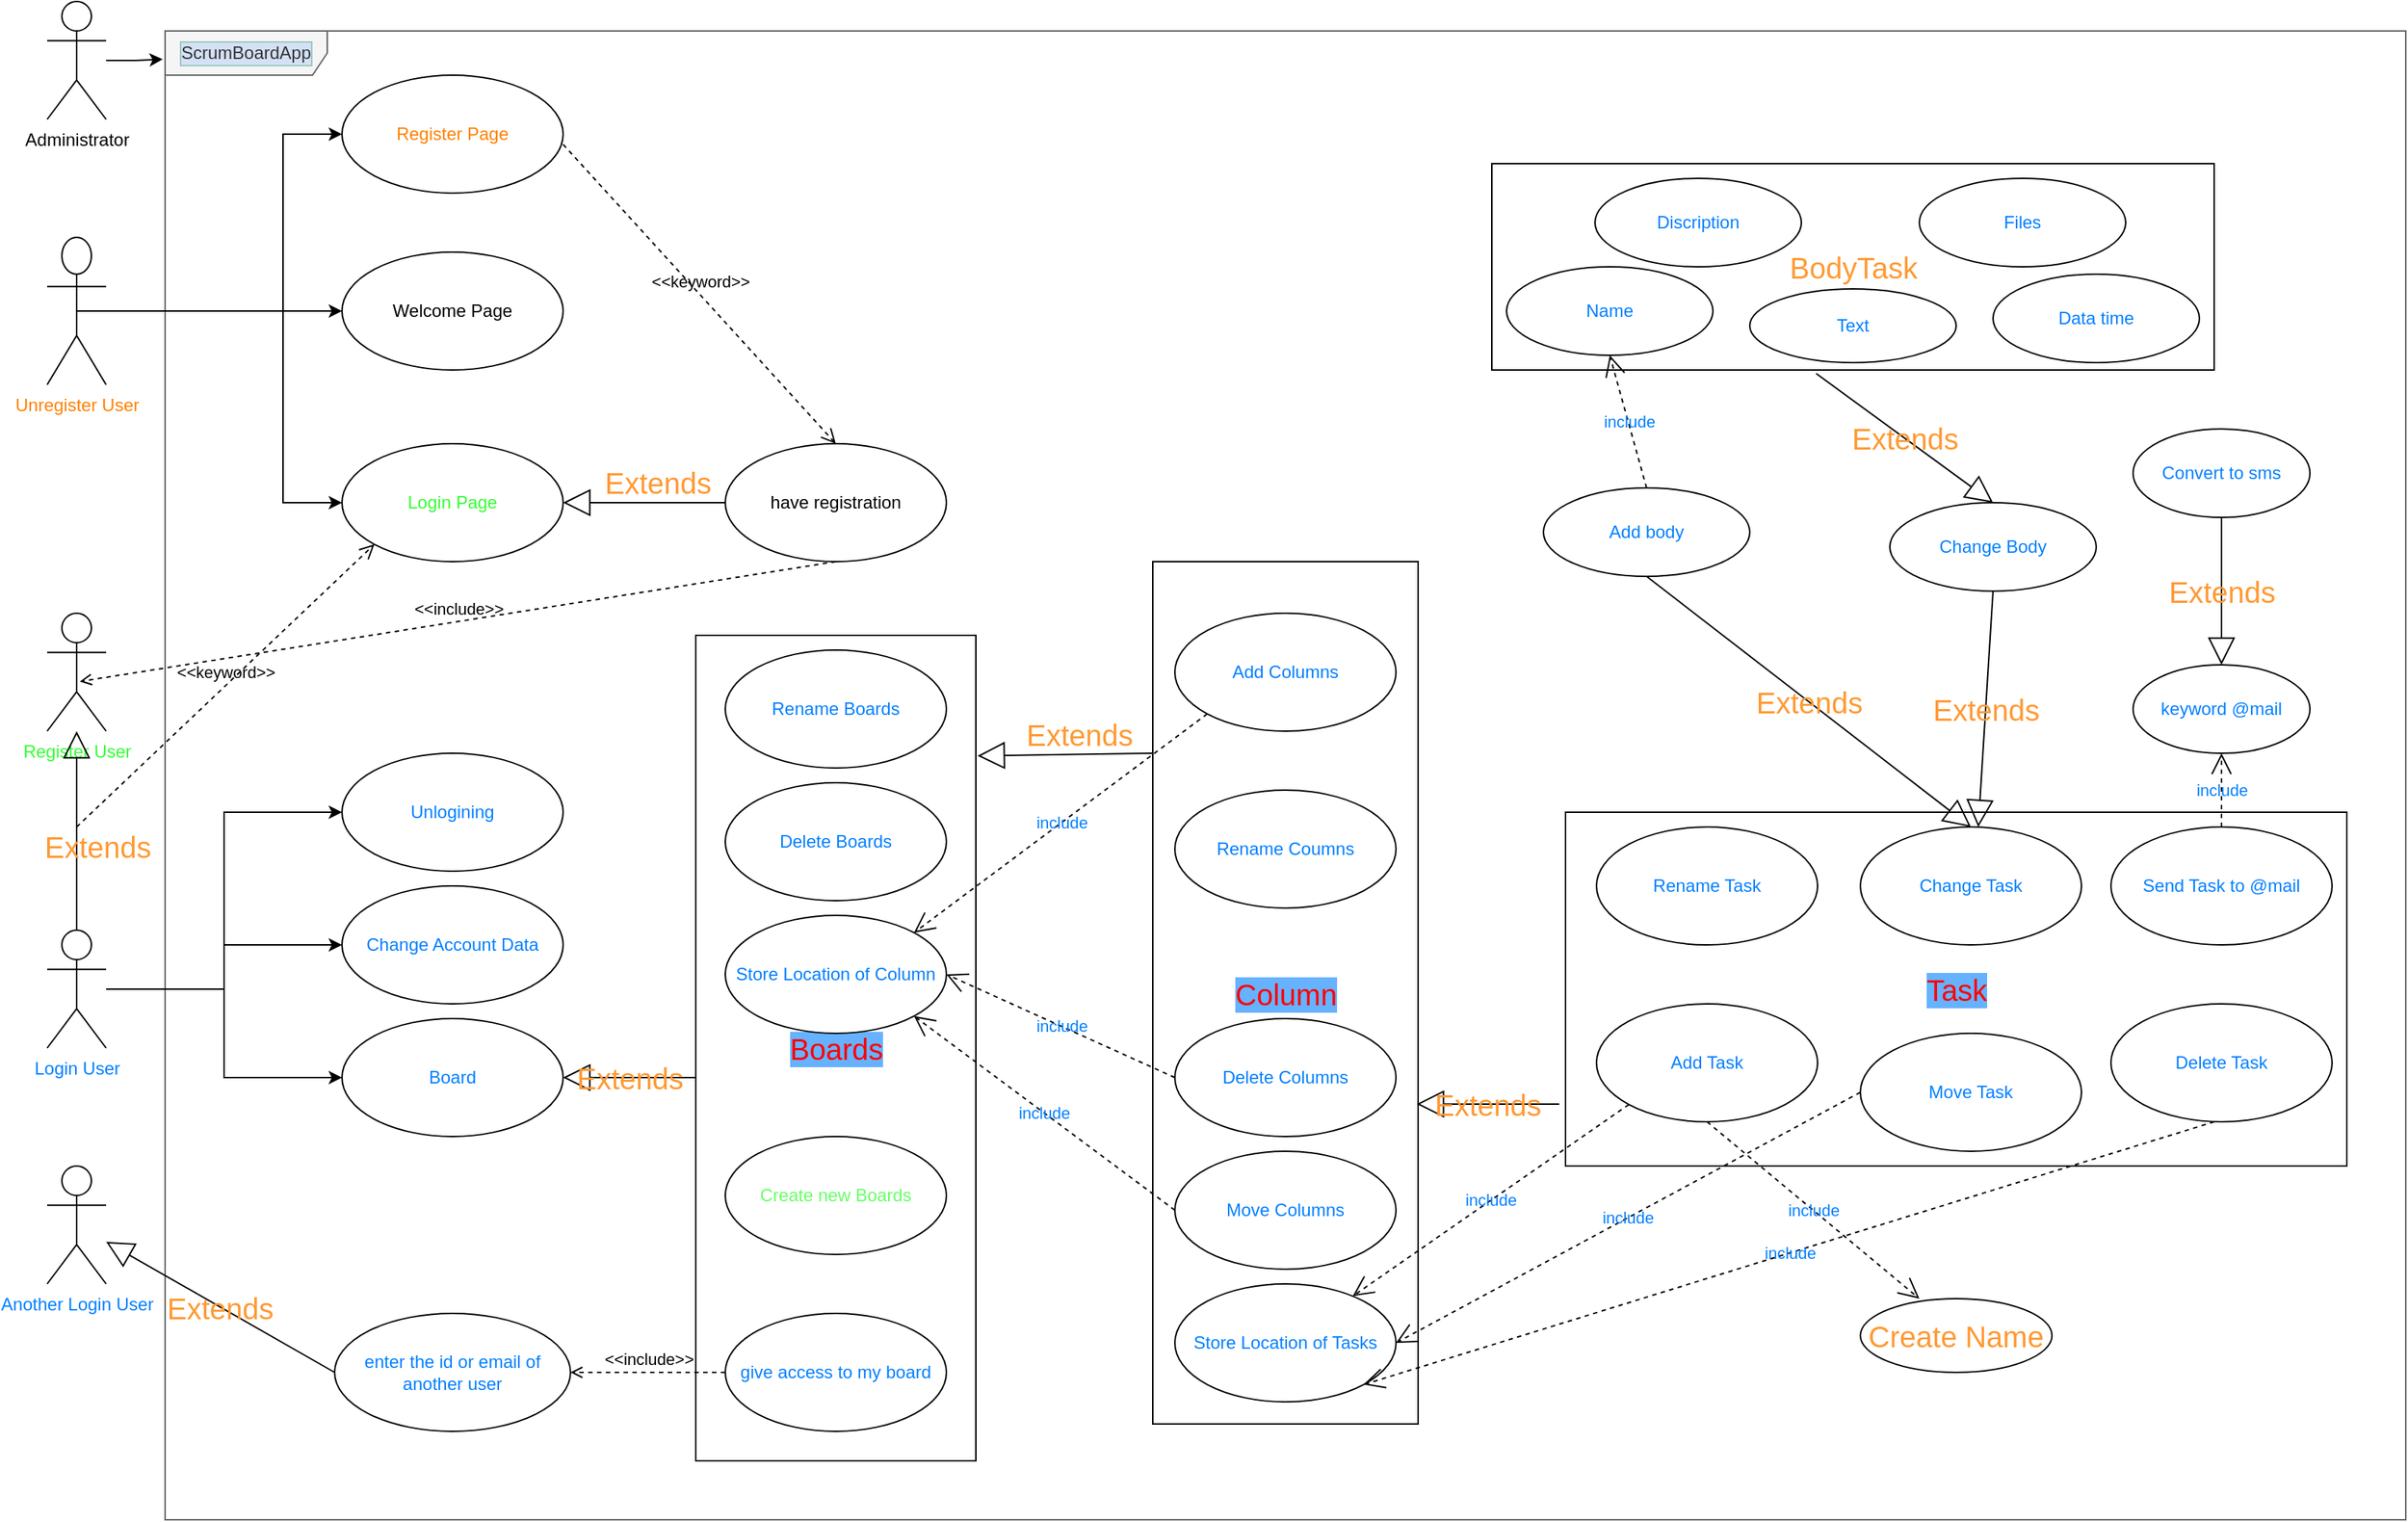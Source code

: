 <mxfile version="18.1.1" type="github" pages="8">
  <diagram id="qUPmlaSDLw5E5s6Abh2X" name="UseCase">
    <mxGraphModel dx="1354" dy="735" grid="1" gridSize="10" guides="1" tooltips="1" connect="1" arrows="1" fold="1" page="1" pageScale="1" pageWidth="827" pageHeight="1169" background="#FFFFFF" math="0" shadow="0">
      <root>
        <mxCell id="0" />
        <mxCell id="1" parent="0" />
        <mxCell id="uLyRi9IVPja2gbTCep0T-109" value="BodyTask" style="html=1;labelBackgroundColor=none;labelBorderColor=none;fontSize=20;fontColor=#FF9933;gradientColor=none;" parent="1" vertex="1">
          <mxGeometry x="1020" y="120" width="490" height="140" as="geometry" />
        </mxCell>
        <mxCell id="uLyRi9IVPja2gbTCep0T-74" value="Column" style="html=1;labelBackgroundColor=#66B2FF;labelBorderColor=none;fontSize=20;fontColor=#FF0000;gradientColor=none;" parent="1" vertex="1">
          <mxGeometry x="790" y="390" width="180" height="585" as="geometry" />
        </mxCell>
        <mxCell id="uLyRi9IVPja2gbTCep0T-80" value="Task" style="html=1;labelBackgroundColor=#66B2FF;labelBorderColor=none;fontSize=20;fontColor=#FF0000;gradientColor=none;" parent="1" vertex="1">
          <mxGeometry x="1070" y="560" width="530" height="240" as="geometry" />
        </mxCell>
        <mxCell id="uLyRi9IVPja2gbTCep0T-73" value="Boards" style="html=1;labelBackgroundColor=#66B2FF;labelBorderColor=none;fontColor=#FF0000;gradientColor=none;fontSize=20;" parent="1" vertex="1">
          <mxGeometry x="480" y="440" width="190" height="560" as="geometry" />
        </mxCell>
        <mxCell id="uLyRi9IVPja2gbTCep0T-14" value="ScrumBoardApp" style="shape=umlFrame;whiteSpace=wrap;html=1;width=110;height=30;labelBackgroundColor=#D4E1F5;labelBorderColor=#9AC7BF;fillColor=#f5f5f5;fontColor=#333333;strokeColor=#666666;gradientColor=none;" parent="1" vertex="1">
          <mxGeometry x="120" y="30" width="1520" height="1010" as="geometry" />
        </mxCell>
        <mxCell id="uLyRi9IVPja2gbTCep0T-15" value="Register User" style="shape=umlActor;verticalLabelPosition=bottom;verticalAlign=top;html=1;fontColor=#33FF33;" parent="1" vertex="1">
          <mxGeometry x="40" y="425" width="40" height="80" as="geometry" />
        </mxCell>
        <mxCell id="uLyRi9IVPja2gbTCep0T-26" style="edgeStyle=orthogonalEdgeStyle;rounded=0;orthogonalLoop=1;jettySize=auto;html=1;exitX=0.5;exitY=0.5;exitDx=0;exitDy=0;exitPerimeter=0;entryX=0;entryY=0.5;entryDx=0;entryDy=0;" parent="1" source="uLyRi9IVPja2gbTCep0T-16" target="uLyRi9IVPja2gbTCep0T-19" edge="1">
          <mxGeometry relative="1" as="geometry">
            <Array as="points">
              <mxPoint x="130" y="220" />
              <mxPoint x="130" y="220" />
            </Array>
          </mxGeometry>
        </mxCell>
        <mxCell id="uLyRi9IVPja2gbTCep0T-28" style="edgeStyle=orthogonalEdgeStyle;rounded=0;orthogonalLoop=1;jettySize=auto;html=1;exitX=0.5;exitY=0.5;exitDx=0;exitDy=0;exitPerimeter=0;entryX=0;entryY=0.5;entryDx=0;entryDy=0;" parent="1" source="uLyRi9IVPja2gbTCep0T-16" target="uLyRi9IVPja2gbTCep0T-27" edge="1">
          <mxGeometry relative="1" as="geometry">
            <Array as="points">
              <mxPoint x="200" y="220" />
              <mxPoint x="200" y="100" />
            </Array>
          </mxGeometry>
        </mxCell>
        <mxCell id="pRg4ob5OodB1r5g-rSBu-7" style="edgeStyle=orthogonalEdgeStyle;rounded=0;orthogonalLoop=1;jettySize=auto;html=1;entryX=0;entryY=0.5;entryDx=0;entryDy=0;" edge="1" parent="1" source="uLyRi9IVPja2gbTCep0T-16" target="uLyRi9IVPja2gbTCep0T-20">
          <mxGeometry relative="1" as="geometry">
            <Array as="points">
              <mxPoint x="200" y="220" />
              <mxPoint x="200" y="350" />
            </Array>
          </mxGeometry>
        </mxCell>
        <mxCell id="uLyRi9IVPja2gbTCep0T-16" value="Unregister User" style="shape=umlActor;verticalLabelPosition=bottom;verticalAlign=top;html=1;fontColor=#FF8000;" parent="1" vertex="1">
          <mxGeometry x="40" y="170" width="40" height="100" as="geometry" />
        </mxCell>
        <mxCell id="uLyRi9IVPja2gbTCep0T-125" style="edgeStyle=orthogonalEdgeStyle;rounded=0;orthogonalLoop=1;jettySize=auto;html=1;entryX=-0.001;entryY=0.019;entryDx=0;entryDy=0;entryPerimeter=0;labelBackgroundColor=none;fontSize=20;fontColor=#FF9933;" parent="1" source="uLyRi9IVPja2gbTCep0T-17" target="uLyRi9IVPja2gbTCep0T-14" edge="1">
          <mxGeometry relative="1" as="geometry" />
        </mxCell>
        <mxCell id="uLyRi9IVPja2gbTCep0T-17" value="Administrator" style="shape=umlActor;verticalLabelPosition=bottom;verticalAlign=top;html=1;" parent="1" vertex="1">
          <mxGeometry x="40" y="10" width="40" height="80" as="geometry" />
        </mxCell>
        <mxCell id="uLyRi9IVPja2gbTCep0T-18" style="edgeStyle=orthogonalEdgeStyle;rounded=0;orthogonalLoop=1;jettySize=auto;html=1;exitX=0.5;exitY=0.5;exitDx=0;exitDy=0;exitPerimeter=0;entryX=0.5;entryY=0.5;entryDx=0;entryDy=0;entryPerimeter=0;" parent="1" source="uLyRi9IVPja2gbTCep0T-17" target="uLyRi9IVPja2gbTCep0T-17" edge="1">
          <mxGeometry relative="1" as="geometry" />
        </mxCell>
        <mxCell id="uLyRi9IVPja2gbTCep0T-19" value="Welcome Page" style="ellipse;whiteSpace=wrap;html=1;labelBackgroundColor=none;" parent="1" vertex="1">
          <mxGeometry x="240" y="180" width="150" height="80" as="geometry" />
        </mxCell>
        <mxCell id="uLyRi9IVPja2gbTCep0T-20" value="Login Page" style="ellipse;whiteSpace=wrap;html=1;labelBackgroundColor=none;fontColor=#33FF33;" parent="1" vertex="1">
          <mxGeometry x="240" y="310" width="150" height="80" as="geometry" />
        </mxCell>
        <mxCell id="uLyRi9IVPja2gbTCep0T-22" value="Board" style="ellipse;whiteSpace=wrap;html=1;labelBackgroundColor=none;fontColor=#007FFF;" parent="1" vertex="1">
          <mxGeometry x="240" y="700" width="150" height="80" as="geometry" />
        </mxCell>
        <mxCell id="uLyRi9IVPja2gbTCep0T-27" value="Register Page" style="ellipse;whiteSpace=wrap;html=1;labelBackgroundColor=none;labelBorderColor=none;gradientColor=none;fontColor=#FF8000;" parent="1" vertex="1">
          <mxGeometry x="240" y="60" width="150" height="80" as="geometry" />
        </mxCell>
        <mxCell id="uLyRi9IVPja2gbTCep0T-31" value="Create new Boards" style="ellipse;whiteSpace=wrap;html=1;labelBackgroundColor=none;fontColor=#66FF66;" parent="1" vertex="1">
          <mxGeometry x="500" y="780" width="150" height="80" as="geometry" />
        </mxCell>
        <mxCell id="pRg4ob5OodB1r5g-rSBu-12" style="edgeStyle=orthogonalEdgeStyle;rounded=0;orthogonalLoop=1;jettySize=auto;html=1;entryX=0;entryY=0.5;entryDx=0;entryDy=0;" edge="1" parent="1" source="uLyRi9IVPja2gbTCep0T-37" target="uLyRi9IVPja2gbTCep0T-38">
          <mxGeometry relative="1" as="geometry">
            <mxPoint x="220" y="570" as="targetPoint" />
            <Array as="points">
              <mxPoint x="160" y="680" />
              <mxPoint x="160" y="560" />
            </Array>
          </mxGeometry>
        </mxCell>
        <mxCell id="pRg4ob5OodB1r5g-rSBu-13" style="edgeStyle=orthogonalEdgeStyle;rounded=0;orthogonalLoop=1;jettySize=auto;html=1;entryX=0;entryY=0.5;entryDx=0;entryDy=0;" edge="1" parent="1" source="uLyRi9IVPja2gbTCep0T-37" target="uLyRi9IVPja2gbTCep0T-22">
          <mxGeometry relative="1" as="geometry">
            <Array as="points">
              <mxPoint x="160" y="680" />
              <mxPoint x="160" y="740" />
            </Array>
          </mxGeometry>
        </mxCell>
        <mxCell id="pRg4ob5OodB1r5g-rSBu-14" style="edgeStyle=orthogonalEdgeStyle;rounded=0;orthogonalLoop=1;jettySize=auto;html=1;entryX=0;entryY=0.5;entryDx=0;entryDy=0;" edge="1" parent="1" source="uLyRi9IVPja2gbTCep0T-37" target="uLyRi9IVPja2gbTCep0T-48">
          <mxGeometry relative="1" as="geometry" />
        </mxCell>
        <mxCell id="uLyRi9IVPja2gbTCep0T-37" value="Login User" style="shape=umlActor;verticalLabelPosition=bottom;verticalAlign=top;html=1;fontColor=#007FFF;" parent="1" vertex="1">
          <mxGeometry x="40" y="640" width="40" height="80" as="geometry" />
        </mxCell>
        <mxCell id="uLyRi9IVPja2gbTCep0T-38" value="Unlogining" style="ellipse;whiteSpace=wrap;html=1;labelBackgroundColor=none;fontColor=#007FFF;" parent="1" vertex="1">
          <mxGeometry x="240" y="520" width="150" height="80" as="geometry" />
        </mxCell>
        <mxCell id="uLyRi9IVPja2gbTCep0T-45" value="enter the id or email of another user" style="ellipse;whiteSpace=wrap;html=1;labelBackgroundColor=none;fontColor=#007FFF;rotation=0;" parent="1" vertex="1">
          <mxGeometry x="235" y="900" width="160" height="80" as="geometry" />
        </mxCell>
        <mxCell id="uLyRi9IVPja2gbTCep0T-46" value="Add Columns" style="ellipse;whiteSpace=wrap;html=1;labelBackgroundColor=none;fontColor=#007FFF;" parent="1" vertex="1">
          <mxGeometry x="805" y="425" width="150" height="80" as="geometry" />
        </mxCell>
        <mxCell id="uLyRi9IVPja2gbTCep0T-47" value="Rename Coumns" style="ellipse;whiteSpace=wrap;html=1;labelBackgroundColor=none;fontColor=#007FFF;" parent="1" vertex="1">
          <mxGeometry x="805" y="545" width="150" height="80" as="geometry" />
        </mxCell>
        <mxCell id="uLyRi9IVPja2gbTCep0T-48" value="Change Account Data" style="ellipse;whiteSpace=wrap;html=1;labelBackgroundColor=none;fontColor=#007FFF;" parent="1" vertex="1">
          <mxGeometry x="240" y="610" width="150" height="80" as="geometry" />
        </mxCell>
        <mxCell id="uLyRi9IVPja2gbTCep0T-50" value="Rename Boards" style="ellipse;whiteSpace=wrap;html=1;labelBackgroundColor=none;fontColor=#007FFF;" parent="1" vertex="1">
          <mxGeometry x="500" y="450" width="150" height="80" as="geometry" />
        </mxCell>
        <mxCell id="uLyRi9IVPja2gbTCep0T-51" value="Delete Boards" style="ellipse;whiteSpace=wrap;html=1;labelBackgroundColor=none;fontColor=#007FFF;" parent="1" vertex="1">
          <mxGeometry x="500" y="540" width="150" height="80" as="geometry" />
        </mxCell>
        <mxCell id="uLyRi9IVPja2gbTCep0T-61" value="Delete Columns" style="ellipse;whiteSpace=wrap;html=1;labelBackgroundColor=none;fontColor=#007FFF;" parent="1" vertex="1">
          <mxGeometry x="805" y="700" width="150" height="80" as="geometry" />
        </mxCell>
        <mxCell id="uLyRi9IVPja2gbTCep0T-64" value="Add Task" style="ellipse;whiteSpace=wrap;html=1;labelBackgroundColor=none;fontColor=#007FFF;" parent="1" vertex="1">
          <mxGeometry x="1091" y="690" width="150" height="80" as="geometry" />
        </mxCell>
        <mxCell id="uLyRi9IVPja2gbTCep0T-65" value="Rename Task" style="ellipse;whiteSpace=wrap;html=1;labelBackgroundColor=none;fontColor=#007FFF;" parent="1" vertex="1">
          <mxGeometry x="1091" y="570" width="150" height="80" as="geometry" />
        </mxCell>
        <mxCell id="uLyRi9IVPja2gbTCep0T-70" value="include" style="endArrow=open;endSize=12;dashed=1;html=1;rounded=0;labelBackgroundColor=none;fontColor=#007FFF;entryX=0.308;entryY=0;entryDx=0;entryDy=0;entryPerimeter=0;exitX=0.5;exitY=1;exitDx=0;exitDy=0;" parent="1" source="uLyRi9IVPja2gbTCep0T-64" target="uLyRi9IVPja2gbTCep0T-86" edge="1">
          <mxGeometry width="160" relative="1" as="geometry">
            <mxPoint x="1130" y="860" as="sourcePoint" />
            <mxPoint x="1090.0" y="590" as="targetPoint" />
          </mxGeometry>
        </mxCell>
        <mxCell id="uLyRi9IVPja2gbTCep0T-71" value="Move Task" style="ellipse;whiteSpace=wrap;html=1;labelBackgroundColor=none;fontColor=#007FFF;" parent="1" vertex="1">
          <mxGeometry x="1270" y="710" width="150" height="80" as="geometry" />
        </mxCell>
        <mxCell id="uLyRi9IVPja2gbTCep0T-83" value="Move Columns" style="ellipse;whiteSpace=wrap;html=1;labelBackgroundColor=none;fontColor=#007FFF;" parent="1" vertex="1">
          <mxGeometry x="805" y="790" width="150" height="80" as="geometry" />
        </mxCell>
        <mxCell id="uLyRi9IVPja2gbTCep0T-84" value="Change Task" style="ellipse;whiteSpace=wrap;html=1;labelBackgroundColor=none;fontColor=#007FFF;" parent="1" vertex="1">
          <mxGeometry x="1270" y="570" width="150" height="80" as="geometry" />
        </mxCell>
        <mxCell id="uLyRi9IVPja2gbTCep0T-85" value="Send Task to @mail" style="ellipse;whiteSpace=wrap;html=1;labelBackgroundColor=none;fontColor=#007FFF;" parent="1" vertex="1">
          <mxGeometry x="1440" y="570" width="150" height="80" as="geometry" />
        </mxCell>
        <mxCell id="uLyRi9IVPja2gbTCep0T-86" value="Create Name" style="ellipse;whiteSpace=wrap;html=1;labelBackgroundColor=none;labelBorderColor=none;fontSize=20;fontColor=#FF9933;gradientColor=none;" parent="1" vertex="1">
          <mxGeometry x="1270" y="890" width="130" height="50" as="geometry" />
        </mxCell>
        <mxCell id="uLyRi9IVPja2gbTCep0T-87" value="Extends" style="endArrow=block;endSize=16;endFill=0;html=1;rounded=0;labelBackgroundColor=none;fontSize=20;fontColor=#FF9933;exitX=-0.008;exitY=0.825;exitDx=0;exitDy=0;entryX=0.995;entryY=0.629;entryDx=0;entryDy=0;exitPerimeter=0;entryPerimeter=0;" parent="1" source="uLyRi9IVPja2gbTCep0T-80" target="uLyRi9IVPja2gbTCep0T-74" edge="1">
          <mxGeometry width="160" relative="1" as="geometry">
            <mxPoint x="1170" y="420" as="sourcePoint" />
            <mxPoint x="1330" y="420" as="targetPoint" />
          </mxGeometry>
        </mxCell>
        <mxCell id="uLyRi9IVPja2gbTCep0T-89" value="Change Body" style="ellipse;whiteSpace=wrap;html=1;labelBackgroundColor=none;fontColor=#007FFF;" parent="1" vertex="1">
          <mxGeometry x="1290" y="350" width="140" height="60" as="geometry" />
        </mxCell>
        <mxCell id="uLyRi9IVPja2gbTCep0T-91" value="Add body" style="ellipse;whiteSpace=wrap;html=1;labelBackgroundColor=none;fontColor=#007FFF;" parent="1" vertex="1">
          <mxGeometry x="1055" y="340" width="140" height="60" as="geometry" />
        </mxCell>
        <mxCell id="uLyRi9IVPja2gbTCep0T-95" value="Store Location of Tasks" style="ellipse;whiteSpace=wrap;html=1;labelBackgroundColor=none;fontColor=#007FFF;" parent="1" vertex="1">
          <mxGeometry x="805" y="880" width="150" height="80" as="geometry" />
        </mxCell>
        <mxCell id="uLyRi9IVPja2gbTCep0T-66" value="Delete Task" style="ellipse;whiteSpace=wrap;html=1;labelBackgroundColor=none;fontColor=#007FFF;" parent="1" vertex="1">
          <mxGeometry x="1440" y="690" width="150" height="80" as="geometry" />
        </mxCell>
        <mxCell id="uLyRi9IVPja2gbTCep0T-102" value="Store Location of Column" style="ellipse;whiteSpace=wrap;html=1;labelBackgroundColor=none;fontColor=#007FFF;" parent="1" vertex="1">
          <mxGeometry x="500" y="630" width="150" height="80" as="geometry" />
        </mxCell>
        <mxCell id="uLyRi9IVPja2gbTCep0T-104" value="Extends" style="endArrow=block;endSize=16;endFill=0;html=1;rounded=0;labelBackgroundColor=none;fontSize=20;fontColor=#FF9933;entryX=1.006;entryY=0.146;entryDx=0;entryDy=0;entryPerimeter=0;" parent="1" target="uLyRi9IVPja2gbTCep0T-73" edge="1">
          <mxGeometry x="-0.157" y="-14" width="160" relative="1" as="geometry">
            <mxPoint x="790" y="520" as="sourcePoint" />
            <mxPoint x="645" y="810" as="targetPoint" />
            <Array as="points" />
            <mxPoint as="offset" />
          </mxGeometry>
        </mxCell>
        <mxCell id="uLyRi9IVPja2gbTCep0T-105" value="Discription" style="ellipse;whiteSpace=wrap;html=1;labelBackgroundColor=none;fontColor=#007FFF;" parent="1" vertex="1">
          <mxGeometry x="1090" y="130" width="140" height="60" as="geometry" />
        </mxCell>
        <mxCell id="uLyRi9IVPja2gbTCep0T-107" value="Files" style="ellipse;whiteSpace=wrap;html=1;labelBackgroundColor=none;fontColor=#007FFF;" parent="1" vertex="1">
          <mxGeometry x="1310" y="130" width="140" height="60" as="geometry" />
        </mxCell>
        <mxCell id="uLyRi9IVPja2gbTCep0T-108" value="Data time" style="ellipse;whiteSpace=wrap;html=1;labelBackgroundColor=none;fontColor=#007FFF;" parent="1" vertex="1">
          <mxGeometry x="1360" y="195" width="140" height="60" as="geometry" />
        </mxCell>
        <mxCell id="uLyRi9IVPja2gbTCep0T-110" style="edgeStyle=orthogonalEdgeStyle;rounded=0;orthogonalLoop=1;jettySize=auto;html=1;exitX=0.5;exitY=1;exitDx=0;exitDy=0;labelBackgroundColor=none;fontSize=20;fontColor=#FF9933;" parent="1" source="uLyRi9IVPja2gbTCep0T-107" target="uLyRi9IVPja2gbTCep0T-107" edge="1">
          <mxGeometry relative="1" as="geometry" />
        </mxCell>
        <mxCell id="uLyRi9IVPja2gbTCep0T-111" value="Name" style="ellipse;whiteSpace=wrap;html=1;labelBackgroundColor=none;fontColor=#007FFF;" parent="1" vertex="1">
          <mxGeometry x="1030" y="190" width="140" height="60" as="geometry" />
        </mxCell>
        <mxCell id="uLyRi9IVPja2gbTCep0T-114" value="Text" style="ellipse;whiteSpace=wrap;html=1;labelBackgroundColor=none;fontColor=#007FFF;" parent="1" vertex="1">
          <mxGeometry x="1195" y="205" width="140" height="50" as="geometry" />
        </mxCell>
        <mxCell id="uLyRi9IVPja2gbTCep0T-115" value="keyword @mail" style="ellipse;whiteSpace=wrap;html=1;fontColor=#007FFF;labelBackgroundColor=none;" parent="1" vertex="1">
          <mxGeometry x="1455" y="460" width="120" height="60" as="geometry" />
        </mxCell>
        <mxCell id="uLyRi9IVPja2gbTCep0T-117" value="Convert to sms" style="ellipse;whiteSpace=wrap;html=1;fontColor=#007FFF;labelBackgroundColor=none;" parent="1" vertex="1">
          <mxGeometry x="1455" y="300" width="120" height="60" as="geometry" />
        </mxCell>
        <mxCell id="uLyRi9IVPja2gbTCep0T-119" value="give access to my board" style="ellipse;whiteSpace=wrap;html=1;labelBackgroundColor=none;fontColor=#007FFF;" parent="1" vertex="1">
          <mxGeometry x="500" y="900" width="150" height="80" as="geometry" />
        </mxCell>
        <mxCell id="pRg4ob5OodB1r5g-rSBu-3" value="have registration" style="ellipse;whiteSpace=wrap;html=1;labelBackgroundColor=none;" vertex="1" parent="1">
          <mxGeometry x="500" y="310" width="150" height="80" as="geometry" />
        </mxCell>
        <mxCell id="pRg4ob5OodB1r5g-rSBu-8" value="&amp;lt;&amp;lt;include&amp;gt;&amp;gt;" style="html=1;verticalAlign=bottom;labelBackgroundColor=none;endArrow=open;endFill=0;dashed=1;rounded=0;exitX=0.5;exitY=1;exitDx=0;exitDy=0;entryX=0.553;entryY=0.579;entryDx=0;entryDy=0;entryPerimeter=0;" edge="1" parent="1" source="pRg4ob5OodB1r5g-rSBu-3" target="uLyRi9IVPja2gbTCep0T-15">
          <mxGeometry width="160" relative="1" as="geometry">
            <mxPoint x="170" y="350.0" as="sourcePoint" />
            <mxPoint x="325.0" y="560" as="targetPoint" />
            <Array as="points" />
          </mxGeometry>
        </mxCell>
        <mxCell id="pRg4ob5OodB1r5g-rSBu-9" value="&amp;lt;&amp;lt;keyword&amp;gt;&amp;gt;" style="endArrow=open;startArrow=none;endFill=0;startFill=0;endSize=8;html=1;verticalAlign=bottom;dashed=1;labelBackgroundColor=none;rounded=0;exitX=1;exitY=0.587;exitDx=0;exitDy=0;exitPerimeter=0;entryX=0.5;entryY=0;entryDx=0;entryDy=0;" edge="1" parent="1" source="uLyRi9IVPja2gbTCep0T-27" target="pRg4ob5OodB1r5g-rSBu-3">
          <mxGeometry width="160" relative="1" as="geometry">
            <mxPoint x="350" y="400" as="sourcePoint" />
            <mxPoint x="510" y="400" as="targetPoint" />
          </mxGeometry>
        </mxCell>
        <mxCell id="pRg4ob5OodB1r5g-rSBu-15" value="Extends" style="endArrow=block;endSize=16;endFill=0;html=1;rounded=0;labelBackgroundColor=none;fontSize=20;fontColor=#FF9933;entryX=1;entryY=0.5;entryDx=0;entryDy=0;" edge="1" parent="1" target="uLyRi9IVPja2gbTCep0T-22">
          <mxGeometry width="160" relative="1" as="geometry">
            <mxPoint x="480" y="740" as="sourcePoint" />
            <mxPoint x="245.0" y="739.57" as="targetPoint" />
            <Array as="points" />
          </mxGeometry>
        </mxCell>
        <mxCell id="pRg4ob5OodB1r5g-rSBu-16" value="Another Login User" style="shape=umlActor;verticalLabelPosition=bottom;verticalAlign=top;html=1;fontColor=#007FFF;" vertex="1" parent="1">
          <mxGeometry x="40" y="800" width="40" height="80" as="geometry" />
        </mxCell>
        <mxCell id="pRg4ob5OodB1r5g-rSBu-20" value="Extends" style="endArrow=block;endSize=16;endFill=0;html=1;rounded=0;labelBackgroundColor=none;fontSize=20;fontColor=#FF9933;exitX=0;exitY=0.5;exitDx=0;exitDy=0;" edge="1" parent="1" source="uLyRi9IVPja2gbTCep0T-45" target="pRg4ob5OodB1r5g-rSBu-16">
          <mxGeometry width="160" relative="1" as="geometry">
            <mxPoint x="490" y="750" as="sourcePoint" />
            <mxPoint x="400" y="750" as="targetPoint" />
            <Array as="points" />
          </mxGeometry>
        </mxCell>
        <mxCell id="pRg4ob5OodB1r5g-rSBu-21" value="&amp;lt;&amp;lt;include&amp;gt;&amp;gt;" style="html=1;verticalAlign=bottom;labelBackgroundColor=none;endArrow=open;endFill=0;dashed=1;rounded=0;exitX=0;exitY=0.5;exitDx=0;exitDy=0;entryX=1;entryY=0.5;entryDx=0;entryDy=0;" edge="1" parent="1" source="uLyRi9IVPja2gbTCep0T-119" target="uLyRi9IVPja2gbTCep0T-45">
          <mxGeometry width="160" relative="1" as="geometry">
            <mxPoint x="70" y="580" as="sourcePoint" />
            <mxPoint x="300" y="400" as="targetPoint" />
            <Array as="points" />
          </mxGeometry>
        </mxCell>
        <mxCell id="pRg4ob5OodB1r5g-rSBu-22" value="include" style="endArrow=open;endSize=12;dashed=1;html=1;rounded=0;labelBackgroundColor=none;fontColor=#007FFF;exitX=0;exitY=1;exitDx=0;exitDy=0;entryX=1;entryY=0;entryDx=0;entryDy=0;" edge="1" parent="1" source="uLyRi9IVPja2gbTCep0T-46" target="uLyRi9IVPja2gbTCep0T-102">
          <mxGeometry width="160" relative="1" as="geometry">
            <mxPoint x="720" y="585" as="sourcePoint" />
            <mxPoint x="670" y="645" as="targetPoint" />
          </mxGeometry>
        </mxCell>
        <mxCell id="pRg4ob5OodB1r5g-rSBu-23" value="include" style="endArrow=open;endSize=12;dashed=1;html=1;rounded=0;labelBackgroundColor=none;fontColor=#007FFF;entryX=1;entryY=0.5;entryDx=0;entryDy=0;exitX=0;exitY=0.5;exitDx=0;exitDy=0;" edge="1" parent="1" source="uLyRi9IVPja2gbTCep0T-61" target="uLyRi9IVPja2gbTCep0T-102">
          <mxGeometry width="160" relative="1" as="geometry">
            <mxPoint x="750" y="620" as="sourcePoint" />
            <mxPoint x="700" y="680" as="targetPoint" />
          </mxGeometry>
        </mxCell>
        <mxCell id="pRg4ob5OodB1r5g-rSBu-24" value="include" style="endArrow=open;endSize=12;dashed=1;html=1;rounded=0;labelBackgroundColor=none;fontColor=#007FFF;exitX=0;exitY=0.5;exitDx=0;exitDy=0;entryX=1;entryY=1;entryDx=0;entryDy=0;" edge="1" parent="1" source="uLyRi9IVPja2gbTCep0T-83" target="uLyRi9IVPja2gbTCep0T-102">
          <mxGeometry width="160" relative="1" as="geometry">
            <mxPoint x="760" y="630" as="sourcePoint" />
            <mxPoint x="710" y="690" as="targetPoint" />
          </mxGeometry>
        </mxCell>
        <mxCell id="pRg4ob5OodB1r5g-rSBu-25" value="Extends" style="endArrow=block;endSize=16;endFill=0;html=1;rounded=0;labelBackgroundColor=none;fontSize=20;fontColor=#FF9933;exitX=0;exitY=0.5;exitDx=0;exitDy=0;entryX=1;entryY=0.5;entryDx=0;entryDy=0;" edge="1" parent="1" source="pRg4ob5OodB1r5g-rSBu-3" target="uLyRi9IVPja2gbTCep0T-20">
          <mxGeometry x="-0.157" y="-14" width="160" relative="1" as="geometry">
            <mxPoint x="800" y="529.87" as="sourcePoint" />
            <mxPoint x="681.14" y="531.76" as="targetPoint" />
            <Array as="points" />
            <mxPoint as="offset" />
          </mxGeometry>
        </mxCell>
        <mxCell id="pRg4ob5OodB1r5g-rSBu-26" value="Extends" style="endArrow=block;endSize=16;endFill=0;html=1;rounded=0;labelBackgroundColor=none;fontSize=20;fontColor=#FF9933;exitX=0.5;exitY=0;exitDx=0;exitDy=0;exitPerimeter=0;" edge="1" parent="1" source="uLyRi9IVPja2gbTCep0T-37" target="uLyRi9IVPja2gbTCep0T-15">
          <mxGeometry x="-0.157" y="-14" width="160" relative="1" as="geometry">
            <mxPoint x="800" y="529.87" as="sourcePoint" />
            <mxPoint x="681.14" y="531.76" as="targetPoint" />
            <Array as="points" />
            <mxPoint as="offset" />
          </mxGeometry>
        </mxCell>
        <mxCell id="pRg4ob5OodB1r5g-rSBu-27" value="&amp;lt;&amp;lt;keyword&amp;gt;&amp;gt;" style="endArrow=open;startArrow=none;endFill=0;startFill=0;endSize=8;html=1;verticalAlign=bottom;dashed=1;labelBackgroundColor=none;rounded=0;entryX=0;entryY=1;entryDx=0;entryDy=0;" edge="1" parent="1" target="uLyRi9IVPja2gbTCep0T-20">
          <mxGeometry width="160" relative="1" as="geometry">
            <mxPoint x="60" y="570" as="sourcePoint" />
            <mxPoint x="305" y="513.04" as="targetPoint" />
          </mxGeometry>
        </mxCell>
        <mxCell id="pRg4ob5OodB1r5g-rSBu-28" value="include" style="endArrow=open;endSize=12;dashed=1;html=1;rounded=0;labelBackgroundColor=none;fontColor=#007FFF;exitX=0;exitY=1;exitDx=0;exitDy=0;" edge="1" parent="1" source="uLyRi9IVPja2gbTCep0T-64" target="uLyRi9IVPja2gbTCep0T-95">
          <mxGeometry width="160" relative="1" as="geometry">
            <mxPoint x="836.967" y="503.284" as="sourcePoint" />
            <mxPoint x="638.033" y="651.716" as="targetPoint" />
          </mxGeometry>
        </mxCell>
        <mxCell id="pRg4ob5OodB1r5g-rSBu-29" value="include" style="endArrow=open;endSize=12;dashed=1;html=1;rounded=0;labelBackgroundColor=none;fontColor=#007FFF;exitX=0;exitY=0.5;exitDx=0;exitDy=0;entryX=1;entryY=0.5;entryDx=0;entryDy=0;" edge="1" parent="1" source="uLyRi9IVPja2gbTCep0T-71" target="uLyRi9IVPja2gbTCep0T-95">
          <mxGeometry width="160" relative="1" as="geometry">
            <mxPoint x="1122.967" y="768.284" as="sourcePoint" />
            <mxPoint x="935.645" y="898.261" as="targetPoint" />
          </mxGeometry>
        </mxCell>
        <mxCell id="pRg4ob5OodB1r5g-rSBu-30" value="include" style="endArrow=open;endSize=12;dashed=1;html=1;rounded=0;labelBackgroundColor=none;fontColor=#007FFF;entryX=1;entryY=1;entryDx=0;entryDy=0;exitX=0.467;exitY=1;exitDx=0;exitDy=0;exitPerimeter=0;" edge="1" parent="1" source="uLyRi9IVPja2gbTCep0T-66" target="uLyRi9IVPja2gbTCep0T-95">
          <mxGeometry width="160" relative="1" as="geometry">
            <mxPoint x="1410" y="830" as="sourcePoint" />
            <mxPoint x="965" y="930" as="targetPoint" />
          </mxGeometry>
        </mxCell>
        <mxCell id="pRg4ob5OodB1r5g-rSBu-31" value="Extends" style="endArrow=block;endSize=16;endFill=0;html=1;rounded=0;labelBackgroundColor=none;fontSize=20;fontColor=#FF9933;exitX=0.5;exitY=1;exitDx=0;exitDy=0;" edge="1" parent="1" source="uLyRi9IVPja2gbTCep0T-117">
          <mxGeometry width="160" relative="1" as="geometry">
            <mxPoint x="1075.76" y="768" as="sourcePoint" />
            <mxPoint x="1515" y="460" as="targetPoint" />
          </mxGeometry>
        </mxCell>
        <mxCell id="pRg4ob5OodB1r5g-rSBu-33" value="include" style="endArrow=open;endSize=12;dashed=1;html=1;rounded=0;labelBackgroundColor=none;fontColor=#007FFF;exitX=0.5;exitY=0;exitDx=0;exitDy=0;entryX=0.5;entryY=1;entryDx=0;entryDy=0;" edge="1" parent="1" source="uLyRi9IVPja2gbTCep0T-85" target="uLyRi9IVPja2gbTCep0T-115">
          <mxGeometry width="160" relative="1" as="geometry">
            <mxPoint x="1355" y="580" as="sourcePoint" />
            <mxPoint x="1370" y="440" as="targetPoint" />
          </mxGeometry>
        </mxCell>
        <mxCell id="pRg4ob5OodB1r5g-rSBu-34" value="Extends" style="endArrow=block;endSize=16;endFill=0;html=1;rounded=0;labelBackgroundColor=none;fontSize=20;fontColor=#FF9933;exitX=0.5;exitY=1;exitDx=0;exitDy=0;entryX=0.5;entryY=0;entryDx=0;entryDy=0;" edge="1" parent="1" source="uLyRi9IVPja2gbTCep0T-91" target="uLyRi9IVPja2gbTCep0T-84">
          <mxGeometry width="160" relative="1" as="geometry">
            <mxPoint x="1525" y="370" as="sourcePoint" />
            <mxPoint x="1525" y="470" as="targetPoint" />
          </mxGeometry>
        </mxCell>
        <mxCell id="pRg4ob5OodB1r5g-rSBu-35" value="Extends" style="endArrow=block;endSize=16;endFill=0;html=1;rounded=0;labelBackgroundColor=none;fontSize=20;fontColor=#FF9933;exitX=0.5;exitY=1;exitDx=0;exitDy=0;" edge="1" parent="1" source="uLyRi9IVPja2gbTCep0T-89">
          <mxGeometry width="160" relative="1" as="geometry">
            <mxPoint x="1265" y="430" as="sourcePoint" />
            <mxPoint x="1350" y="570" as="targetPoint" />
          </mxGeometry>
        </mxCell>
        <mxCell id="pRg4ob5OodB1r5g-rSBu-36" value="include" style="endArrow=open;endSize=12;dashed=1;html=1;rounded=0;labelBackgroundColor=none;fontColor=#007FFF;entryX=0.5;entryY=1;entryDx=0;entryDy=0;exitX=0.5;exitY=0;exitDx=0;exitDy=0;" edge="1" parent="1" source="uLyRi9IVPja2gbTCep0T-91" target="uLyRi9IVPja2gbTCep0T-111">
          <mxGeometry width="160" relative="1" as="geometry">
            <mxPoint x="1180" y="530" as="sourcePoint" />
            <mxPoint x="1200" y="420" as="targetPoint" />
          </mxGeometry>
        </mxCell>
        <mxCell id="pRg4ob5OodB1r5g-rSBu-37" value="Extends" style="endArrow=block;endSize=16;endFill=0;html=1;rounded=0;labelBackgroundColor=none;fontSize=20;fontColor=#FF9933;exitX=0.449;exitY=1.017;exitDx=0;exitDy=0;entryX=0.5;entryY=0;entryDx=0;entryDy=0;exitPerimeter=0;" edge="1" parent="1" source="uLyRi9IVPja2gbTCep0T-109" target="uLyRi9IVPja2gbTCep0T-89">
          <mxGeometry width="160" relative="1" as="geometry">
            <mxPoint x="1135" y="410" as="sourcePoint" />
            <mxPoint x="1355" y="580" as="targetPoint" />
          </mxGeometry>
        </mxCell>
      </root>
    </mxGraphModel>
  </diagram>
  <diagram id="Z34OHi6Wktxm36wKiyyq" name="Mockup_Welcome_Page">
    <mxGraphModel dx="1422" dy="715" grid="1" gridSize="10" guides="1" tooltips="1" connect="1" arrows="1" fold="1" page="1" pageScale="1" pageWidth="827" pageHeight="1169" math="0" shadow="0">
      <root>
        <mxCell id="0" />
        <mxCell id="1" parent="0" />
        <UserObject label="" link="data:page/id,FLh6viGXcvYgxyv5NBFk" id="AbebpnNf3NId4tLL-i8--9">
          <mxCell style="strokeWidth=1;shadow=0;dashed=0;align=center;html=1;shape=mxgraph.mockup.containers.browserWindow;rSize=0;strokeColor=#666666;strokeColor2=#008cff;strokeColor3=#c4c4c4;mainText=,;recursiveResize=0;" parent="1" vertex="1">
            <mxGeometry x="40" y="40" width="760" height="480" as="geometry" />
          </mxCell>
        </UserObject>
        <mxCell id="AbebpnNf3NId4tLL-i8--10" value="ScrumBoard" style="strokeWidth=1;shadow=0;dashed=0;align=center;html=1;shape=mxgraph.mockup.containers.anchor;fontSize=17;fontColor=#666666;align=left;" parent="AbebpnNf3NId4tLL-i8--9" vertex="1">
          <mxGeometry x="60" y="12" width="110" height="26" as="geometry" />
        </mxCell>
        <mxCell id="AbebpnNf3NId4tLL-i8--11" value="https://{home}/" style="strokeWidth=1;shadow=0;dashed=0;align=center;html=1;shape=mxgraph.mockup.containers.anchor;rSize=0;fontSize=17;fontColor=#666666;align=left;" parent="AbebpnNf3NId4tLL-i8--9" vertex="1">
          <mxGeometry x="130" y="60" width="250" height="26" as="geometry" />
        </mxCell>
        <mxCell id="AbebpnNf3NId4tLL-i8--12" value="&lt;font style=&quot;font-size: 16px;&quot;&gt;&lt;b&gt;Hello Dear friend!&lt;br&gt;ScrumBoardApp helps you efficiently solve work Tasks&lt;/b&gt;&lt;/font&gt;" style="text;spacingTop=-5;whiteSpace=wrap;html=1;align=center;fontSize=12;fontFamily=Helvetica;fillColor=none;strokeColor=none;" parent="AbebpnNf3NId4tLL-i8--9" vertex="1">
          <mxGeometry y="190" width="760" height="50" as="geometry" />
        </mxCell>
        <object label="Register" link="data:page/id,nGllJwXl_aKc9Nv57PwL" id="AbebpnNf3NId4tLL-i8--15">
          <mxCell style="strokeWidth=1;shadow=0;dashed=0;align=center;html=1;shape=mxgraph.mockup.buttons.button;strokeColor=#666666;fontColor=#ffffff;mainText=;buttonStyle=round;fontSize=17;fontStyle=1;fillColor=#008cff;whiteSpace=wrap;points=[];" parent="AbebpnNf3NId4tLL-i8--9" vertex="1">
            <mxGeometry x="630" y="120" width="90" height="30" as="geometry" />
          </mxCell>
        </object>
        <UserObject label="" link="data:page/id,nGllJwXl_aKc9Nv57PwL" id="AbebpnNf3NId4tLL-i8--16">
          <mxCell style="strokeWidth=1;shadow=0;dashed=0;align=center;html=1;shape=mxgraph.mockup.buttons.multiButton;fillColor=#008cff;strokeColor=#666666;mainText=;subText=;fontSize=16;" parent="AbebpnNf3NId4tLL-i8--9" vertex="1">
            <mxGeometry x="305" y="400" width="150" height="50" as="geometry" />
          </mxCell>
        </UserObject>
        <mxCell id="AbebpnNf3NId4tLL-i8--17" value="Register" style="strokeWidth=1;shadow=0;dashed=0;align=center;html=1;shape=mxgraph.mockup.anchor;fontSize=16;fontColor=#ffffff;fontStyle=1;whiteSpace=wrap;" parent="AbebpnNf3NId4tLL-i8--16" vertex="1">
          <mxGeometry y="8" width="150" height="20" as="geometry" />
        </mxCell>
        <mxCell id="AbebpnNf3NId4tLL-i8--18" value="Registration is Free" style="strokeWidth=1;shadow=0;dashed=0;align=center;html=1;shape=mxgraph.mockup.anchor;fontSize=12;fontColor=#ffffff;fontStyle=1;whiteSpace=wrap;" parent="AbebpnNf3NId4tLL-i8--16" vertex="1">
          <mxGeometry y="30" width="150" height="10" as="geometry" />
        </mxCell>
        <mxCell id="AbebpnNf3NId4tLL-i8--19" value="" style="verticalLabelPosition=bottom;shadow=0;dashed=0;align=center;html=1;verticalAlign=top;strokeWidth=1;shape=mxgraph.mockup.markup.line;strokeColor=#999999;fontSize=16;" parent="AbebpnNf3NId4tLL-i8--9" vertex="1">
          <mxGeometry y="150" width="760" height="20" as="geometry" />
        </mxCell>
        <UserObject label="Login" link="data:page/id,FLh6viGXcvYgxyv5NBFk" id="AbebpnNf3NId4tLL-i8--20">
          <mxCell style="strokeWidth=1;shadow=0;dashed=0;align=center;html=1;shape=mxgraph.mockup.buttons.button;mainText=;buttonStyle=round;fontSize=17;fontStyle=1;whiteSpace=wrap;strokeColor=#FFFFFF;fontColor=#008CFF;" parent="AbebpnNf3NId4tLL-i8--9" vertex="1">
            <mxGeometry x="540" y="120" width="90" height="30" as="geometry" />
          </mxCell>
        </UserObject>
        <UserObject label="" link="data:page/id,Z34OHi6Wktxm36wKiyyq" id="AbebpnNf3NId4tLL-i8--25">
          <mxCell style="group" parent="AbebpnNf3NId4tLL-i8--9" vertex="1" connectable="0">
            <mxGeometry x="40" y="116" width="120" height="38" as="geometry" />
          </mxCell>
        </UserObject>
        <mxCell id="AbebpnNf3NId4tLL-i8--24" value="Logo" style="strokeWidth=1;shadow=0;dashed=0;align=center;html=1;shape=mxgraph.mockup.buttons.button;mainText=;buttonStyle=round;fontSize=17;fontStyle=1;whiteSpace=wrap;strokeColor=#FFFFFF;fontColor=#008CFF;" parent="AbebpnNf3NId4tLL-i8--25" vertex="1">
          <mxGeometry x="30" y="8" width="90" height="30" as="geometry" />
        </mxCell>
        <mxCell id="AbebpnNf3NId4tLL-i8--23" value="" style="sketch=0;shadow=0;dashed=0;html=1;strokeColor=none;labelPosition=center;verticalLabelPosition=bottom;verticalAlign=top;align=center;shape=mxgraph.mscae.cloud.hockeyapp;fillColor=#0079D6;pointerEvents=1;fontSize=16;fontColor=#008CFF;" parent="AbebpnNf3NId4tLL-i8--25" vertex="1">
          <mxGeometry width="50" height="38" as="geometry" />
        </mxCell>
        <mxCell id="AbebpnNf3NId4tLL-i8--26" value="&lt;blockquote style=&quot;margin: 0px 0px 0px 40px; border: none; padding: 0px; font-size: 13px;&quot;&gt;&lt;div style=&quot;&quot;&gt;&lt;font style=&quot;font-size: 13px;&quot; color=&quot;#000000&quot;&gt;Our application will help you organize your workflow.&amp;nbsp;&lt;/font&gt;&lt;/div&gt;&lt;div style=&quot;&quot;&gt;&lt;font style=&quot;font-size: 13px;&quot; color=&quot;#000000&quot;&gt;Put the tasks on the shelves and clearly build an algorithm to solve your particular problem.&lt;/font&gt;&lt;/div&gt;&lt;div style=&quot;&quot;&gt;&lt;font style=&quot;font-size: 13px;&quot; color=&quot;#000000&quot;&gt;In order to use this application, you just need to register .&lt;/font&gt;&lt;/div&gt;&lt;/blockquote&gt;" style="text;spacingTop=-5;whiteSpace=wrap;html=1;align=left;fontSize=12;fontFamily=Helvetica;fillColor=none;strokeColor=none;fontColor=#008CFF;" parent="AbebpnNf3NId4tLL-i8--9" vertex="1">
          <mxGeometry x="40" y="280" width="680" height="60" as="geometry" />
        </mxCell>
      </root>
    </mxGraphModel>
  </diagram>
  <diagram id="nGllJwXl_aKc9Nv57PwL" name="Mockup_Registration_Page">
    <mxGraphModel dx="1422" dy="715" grid="1" gridSize="10" guides="1" tooltips="1" connect="1" arrows="1" fold="1" page="1" pageScale="1" pageWidth="827" pageHeight="1169" math="0" shadow="0">
      <root>
        <mxCell id="0" />
        <mxCell id="1" parent="0" />
        <mxCell id="vnMhxrKE3tUY3nJ1nXoK-3" value="" style="group" parent="1" vertex="1" connectable="0">
          <mxGeometry x="160" y="40" width="520" height="575" as="geometry" />
        </mxCell>
        <UserObject label="" id="RuEGPRdsJdCs7zfyBpke-1">
          <mxCell style="strokeWidth=1;shadow=0;dashed=0;align=center;html=1;shape=mxgraph.mockup.containers.browserWindow;rSize=0;strokeColor=#666666;strokeColor2=#008cff;strokeColor3=#c4c4c4;mainText=,;recursiveResize=0;container=0;" parent="vnMhxrKE3tUY3nJ1nXoK-3" vertex="1">
            <mxGeometry width="520" height="575" as="geometry" />
          </mxCell>
        </UserObject>
        <mxCell id="RuEGPRdsJdCs7zfyBpke-2" value="Registration" style="strokeWidth=1;shadow=0;dashed=0;align=center;html=1;shape=mxgraph.mockup.containers.anchor;fontSize=17;fontColor=#666666;align=left;" parent="vnMhxrKE3tUY3nJ1nXoK-3" vertex="1">
          <mxGeometry x="60" y="12" width="110" height="26" as="geometry" />
        </mxCell>
        <mxCell id="RuEGPRdsJdCs7zfyBpke-3" value="https://{home}/registrarion" style="strokeWidth=1;shadow=0;dashed=0;align=center;html=1;shape=mxgraph.mockup.containers.anchor;rSize=0;fontSize=17;fontColor=#666666;align=left;" parent="vnMhxrKE3tUY3nJ1nXoK-3" vertex="1">
          <mxGeometry x="130" y="60" width="250" height="26" as="geometry" />
        </mxCell>
        <mxCell id="RuEGPRdsJdCs7zfyBpke-9" value="" style="verticalLabelPosition=bottom;shadow=0;dashed=0;align=center;html=1;verticalAlign=top;strokeWidth=1;shape=mxgraph.mockup.markup.line;strokeColor=#999999;fontSize=16;" parent="vnMhxrKE3tUY3nJ1nXoK-3" vertex="1">
          <mxGeometry y="150" width="520" height="20" as="geometry" />
        </mxCell>
        <mxCell id="OfqV4q59KQA96MzBMObs-1" value="" style="strokeWidth=1;shadow=0;dashed=0;align=center;html=1;shape=mxgraph.mockup.forms.rrect;rSize=0;strokeColor=#999999;fillColor=#ffffff;fontSize=13;fontColor=#000000;" parent="vnMhxrKE3tUY3nJ1nXoK-3" vertex="1">
          <mxGeometry x="160" y="190" width="200" height="360" as="geometry" />
        </mxCell>
        <mxCell id="OfqV4q59KQA96MzBMObs-2" value="Sign Up" style="strokeWidth=1;shadow=0;dashed=0;align=center;html=1;shape=mxgraph.mockup.forms.anchor;fontSize=12;fontColor=#666666;align=left;resizeWidth=1;spacingLeft=0;gradientColor=none;" parent="OfqV4q59KQA96MzBMObs-1" vertex="1">
          <mxGeometry width="100" height="20" relative="1" as="geometry">
            <mxPoint x="10" y="10" as="offset" />
          </mxGeometry>
        </mxCell>
        <mxCell id="OfqV4q59KQA96MzBMObs-3" value="" style="shape=line;strokeColor=#ddeeff;strokeWidth=2;html=1;resizeWidth=1;fontSize=13;fontColor=#000000;gradientColor=none;" parent="OfqV4q59KQA96MzBMObs-1" vertex="1">
          <mxGeometry width="180" height="10" relative="1" as="geometry">
            <mxPoint x="10" y="30" as="offset" />
          </mxGeometry>
        </mxCell>
        <mxCell id="OfqV4q59KQA96MzBMObs-9" value="" style="strokeWidth=1;shadow=0;dashed=0;align=center;html=1;shape=mxgraph.mockup.forms.anchor;fontSize=12;fontColor=#9999ff;align=left;spacingLeft=0;fontStyle=4;resizeWidth=1;gradientColor=none;" parent="OfqV4q59KQA96MzBMObs-1" vertex="1">
          <mxGeometry y="1" width="150" height="20" relative="1" as="geometry">
            <mxPoint x="10" y="-110" as="offset" />
          </mxGeometry>
        </mxCell>
        <mxCell id="OfqV4q59KQA96MzBMObs-10" value="" style="shape=line;strokeColor=#ddeeff;strokeWidth=2;html=1;resizeWidth=1;fontSize=13;fontColor=#000000;gradientColor=none;" parent="OfqV4q59KQA96MzBMObs-1" vertex="1">
          <mxGeometry y="1" width="180" height="10" relative="1" as="geometry">
            <mxPoint x="10" y="-60" as="offset" />
          </mxGeometry>
        </mxCell>
        <mxCell id="OfqV4q59KQA96MzBMObs-11" value="&lt;font style=&quot;font-size: 11px;&quot;&gt;Already have an account? Login&lt;/font&gt;" style="strokeWidth=1;shadow=0;dashed=0;align=center;html=1;shape=mxgraph.mockup.forms.anchor;fontSize=12;fontColor=#666666;align=left;spacingLeft=0;resizeWidth=1;gradientColor=none;" parent="OfqV4q59KQA96MzBMObs-1" vertex="1">
          <mxGeometry y="1" width="150" height="20" relative="1" as="geometry">
            <mxPoint x="10" y="-45" as="offset" />
          </mxGeometry>
        </mxCell>
        <mxCell id="O4yb6NgDUGIXQjWRxeg0-4" value="" style="group" parent="OfqV4q59KQA96MzBMObs-1" vertex="1" connectable="0">
          <mxGeometry x="10" y="45.0" width="150" height="50.625" as="geometry" />
        </mxCell>
        <mxCell id="OfqV4q59KQA96MzBMObs-4" value="User Name:" style="strokeWidth=1;shadow=0;dashed=0;align=center;html=1;shape=mxgraph.mockup.forms.anchor;fontSize=12;fontColor=#666666;align=left;resizeWidth=1;spacingLeft=0;gradientColor=none;" parent="O4yb6NgDUGIXQjWRxeg0-4" vertex="1">
          <mxGeometry width="100" height="20" relative="1" as="geometry">
            <mxPoint as="offset" />
          </mxGeometry>
        </mxCell>
        <mxCell id="OfqV4q59KQA96MzBMObs-5" value="johndoe" style="strokeWidth=1;shadow=0;dashed=0;align=center;html=1;shape=mxgraph.mockup.forms.rrect;rSize=0;strokeColor=#999999;fontColor=#666666;align=left;spacingLeft=5;resizeWidth=1;fontSize=13;gradientColor=none;" parent="O4yb6NgDUGIXQjWRxeg0-4" vertex="1">
          <mxGeometry width="150" height="25" relative="1" as="geometry">
            <mxPoint y="20" as="offset" />
          </mxGeometry>
        </mxCell>
        <mxCell id="O4yb6NgDUGIXQjWRxeg0-5" value="" style="group" parent="OfqV4q59KQA96MzBMObs-1" vertex="1" connectable="0">
          <mxGeometry x="10" y="95.625" width="150" height="50.625" as="geometry" />
        </mxCell>
        <mxCell id="OfqV4q59KQA96MzBMObs-6" value="@mail:" style="strokeWidth=1;shadow=0;dashed=0;align=center;html=1;shape=mxgraph.mockup.forms.anchor;fontSize=12;fontColor=#666666;align=left;resizeWidth=1;spacingLeft=0;gradientColor=none;" parent="O4yb6NgDUGIXQjWRxeg0-5" vertex="1">
          <mxGeometry width="100" height="20" relative="1" as="geometry">
            <mxPoint as="offset" />
          </mxGeometry>
        </mxCell>
        <mxCell id="OfqV4q59KQA96MzBMObs-7" value="123@gmail.com" style="strokeWidth=1;shadow=0;dashed=0;align=center;html=1;shape=mxgraph.mockup.forms.rrect;rSize=0;strokeColor=#999999;fontColor=#666666;align=left;spacingLeft=5;resizeWidth=1;fontSize=13;gradientColor=none;" parent="O4yb6NgDUGIXQjWRxeg0-5" vertex="1">
          <mxGeometry width="150" height="25" relative="1" as="geometry">
            <mxPoint y="20" as="offset" />
          </mxGeometry>
        </mxCell>
        <mxCell id="O4yb6NgDUGIXQjWRxeg0-3" value="" style="group" parent="OfqV4q59KQA96MzBMObs-1" vertex="1" connectable="0">
          <mxGeometry x="10" y="146.254" width="150" height="54.0" as="geometry" />
        </mxCell>
        <mxCell id="O4yb6NgDUGIXQjWRxeg0-1" value="Password:" style="strokeWidth=1;shadow=0;dashed=0;align=center;html=1;shape=mxgraph.mockup.forms.anchor;fontSize=12;fontColor=#666666;align=left;resizeWidth=1;spacingLeft=0;gradientColor=none;" parent="O4yb6NgDUGIXQjWRxeg0-3" vertex="1">
          <mxGeometry width="100" height="24.0" as="geometry" />
        </mxCell>
        <mxCell id="O4yb6NgDUGIXQjWRxeg0-2" value="********" style="strokeWidth=1;shadow=0;dashed=0;align=center;html=1;shape=mxgraph.mockup.forms.rrect;rSize=0;strokeColor=#999999;fontColor=#666666;align=left;spacingLeft=5;resizeWidth=1;fontSize=13;gradientColor=none;" parent="O4yb6NgDUGIXQjWRxeg0-3" vertex="1">
          <mxGeometry y="24.0" width="150" height="30" as="geometry" />
        </mxCell>
        <mxCell id="O4yb6NgDUGIXQjWRxeg0-6" value="" style="group" parent="OfqV4q59KQA96MzBMObs-1" vertex="1" connectable="0">
          <mxGeometry x="10" y="200.254" width="150" height="54.0" as="geometry" />
        </mxCell>
        <mxCell id="O4yb6NgDUGIXQjWRxeg0-7" value="Confirm password:" style="strokeWidth=1;shadow=0;dashed=0;align=center;html=1;shape=mxgraph.mockup.forms.anchor;fontSize=12;fontColor=#666666;align=left;resizeWidth=1;spacingLeft=0;gradientColor=none;" parent="O4yb6NgDUGIXQjWRxeg0-6" vertex="1">
          <mxGeometry width="100" height="24.0" as="geometry" />
        </mxCell>
        <mxCell id="O4yb6NgDUGIXQjWRxeg0-8" value="********" style="strokeWidth=1;shadow=0;dashed=0;align=center;html=1;shape=mxgraph.mockup.forms.rrect;rSize=0;strokeColor=#999999;fontColor=#666666;align=left;spacingLeft=5;resizeWidth=1;fontSize=13;gradientColor=none;" parent="O4yb6NgDUGIXQjWRxeg0-6" vertex="1">
          <mxGeometry y="24.0" width="150" height="30" as="geometry" />
        </mxCell>
        <object label="Register" id="vnMhxrKE3tUY3nJ1nXoK-1">
          <mxCell style="strokeWidth=1;shadow=0;dashed=0;align=center;html=1;shape=mxgraph.mockup.buttons.button;strokeColor=#666666;fontColor=#ffffff;mainText=;buttonStyle=round;fontSize=17;fontStyle=1;fillColor=#008cff;whiteSpace=wrap;points=[];" parent="OfqV4q59KQA96MzBMObs-1" vertex="1">
            <mxGeometry x="16" y="270" width="78" height="22.5" as="geometry" />
          </mxCell>
        </object>
        <UserObject label="Login" link="data:page/id,FLh6viGXcvYgxyv5NBFk" id="vnMhxrKE3tUY3nJ1nXoK-2">
          <mxCell style="strokeWidth=1;shadow=0;dashed=0;align=center;html=1;shape=mxgraph.mockup.buttons.button;mainText=;buttonStyle=round;fontSize=17;fontStyle=1;whiteSpace=wrap;strokeColor=#FFFFFF;fontColor=#008CFF;" parent="OfqV4q59KQA96MzBMObs-1" vertex="1">
            <mxGeometry x="4" y="335" width="90" height="20" as="geometry" />
          </mxCell>
        </UserObject>
        <UserObject label="" link="data:page/id,Z34OHi6Wktxm36wKiyyq" id="RuEGPRdsJdCs7zfyBpke-11">
          <mxCell style="group" parent="vnMhxrKE3tUY3nJ1nXoK-3" vertex="1" connectable="0">
            <mxGeometry x="200" y="120" width="110" height="30" as="geometry" />
          </mxCell>
        </UserObject>
        <mxCell id="RuEGPRdsJdCs7zfyBpke-12" value="Logo" style="strokeWidth=1;shadow=0;dashed=0;align=center;html=1;shape=mxgraph.mockup.buttons.button;mainText=;buttonStyle=round;fontSize=17;fontStyle=1;whiteSpace=wrap;strokeColor=#FFFFFF;fontColor=#008CFF;" parent="RuEGPRdsJdCs7zfyBpke-11" vertex="1">
          <mxGeometry x="27.5" y="6.316" width="82.5" height="23.684" as="geometry" />
        </mxCell>
        <mxCell id="RuEGPRdsJdCs7zfyBpke-13" value="" style="sketch=0;shadow=0;dashed=0;html=1;strokeColor=none;labelPosition=center;verticalLabelPosition=bottom;verticalAlign=top;align=center;shape=mxgraph.mscae.cloud.hockeyapp;fillColor=#0079D6;pointerEvents=1;fontSize=16;fontColor=#008CFF;" parent="RuEGPRdsJdCs7zfyBpke-11" vertex="1">
          <mxGeometry width="45.833" height="30" as="geometry" />
        </mxCell>
        <mxCell id="yGXnHyvSjQFeHtqOazZa-1" value="" style="whiteSpace=wrap;html=1;fontSize=17;fillColor=#FFFFFF;strokeColor=#666666;fontColor=#ffffff;strokeWidth=1;shadow=0;dashed=0;fontStyle=1;" parent="1" vertex="1">
          <mxGeometry x="160" y="670" width="290" height="210" as="geometry" />
        </mxCell>
        <mxCell id="yGXnHyvSjQFeHtqOazZa-2" value="" style="edgeStyle=orthogonalEdgeStyle;rounded=0;orthogonalLoop=1;jettySize=auto;html=1;fontFamily=Helvetica;fontSize=11;fontColor=default;" parent="1" source="vnMhxrKE3tUY3nJ1nXoK-1" target="yGXnHyvSjQFeHtqOazZa-1" edge="1">
          <mxGeometry relative="1" as="geometry">
            <Array as="points">
              <mxPoint x="275" y="511" />
            </Array>
          </mxGeometry>
        </mxCell>
        <UserObject label="Done!&lt;br&gt;now you can login" link="data:page/id,MvRwfks0NjHCfIFIzfYj" id="yGXnHyvSjQFeHtqOazZa-3">
          <mxCell style="strokeWidth=1;shadow=0;dashed=0;align=center;html=1;shape=mxgraph.mockup.containers.rrect;rSize=0;strokeColor=#666666;fontColor=#666666;fontSize=17;verticalAlign=top;whiteSpace=wrap;fillColor=#ffffff;spacingTop=32;labelBackgroundColor=default;labelBorderColor=none;fontFamily=Helvetica;" parent="1" vertex="1">
            <mxGeometry x="180" y="705" width="250" height="140" as="geometry" />
          </mxCell>
        </UserObject>
        <mxCell id="yGXnHyvSjQFeHtqOazZa-4" value="Thank you For Registration" style="strokeWidth=1;shadow=0;dashed=0;align=center;html=1;shape=mxgraph.mockup.containers.rrect;rSize=0;fontSize=17;fontColor=#666666;strokeColor=#666666;align=left;spacingLeft=8;fillColor=none;resizeWidth=1;labelBackgroundColor=default;labelBorderColor=none;fontFamily=Helvetica;" parent="yGXnHyvSjQFeHtqOazZa-3" vertex="1">
          <mxGeometry width="250" height="30" relative="1" as="geometry" />
        </mxCell>
        <object label="Login" id="yGXnHyvSjQFeHtqOazZa-8">
          <mxCell style="strokeWidth=1;shadow=0;dashed=0;align=center;html=1;shape=mxgraph.mockup.buttons.button;strokeColor=#666666;fontColor=#ffffff;mainText=;buttonStyle=round;fontSize=17;fontStyle=1;fillColor=#008cff;whiteSpace=wrap;points=[];" parent="yGXnHyvSjQFeHtqOazZa-3" vertex="1">
            <mxGeometry x="90" y="95" width="78" height="22.5" as="geometry" />
          </mxCell>
        </object>
      </root>
    </mxGraphModel>
  </diagram>
  <diagram id="FLh6viGXcvYgxyv5NBFk" name="Mockup_Login_Page">
    <mxGraphModel dx="1422" dy="715" grid="1" gridSize="10" guides="1" tooltips="1" connect="1" arrows="1" fold="1" page="1" pageScale="1" pageWidth="827" pageHeight="1169" math="0" shadow="0">
      <root>
        <mxCell id="0" />
        <mxCell id="1" parent="0" />
        <mxCell id="hga1jvDjgpqyGtB6OtvW-1" value="" style="group" parent="1" vertex="1" connectable="0">
          <mxGeometry x="40" y="40" width="560" height="560" as="geometry" />
        </mxCell>
        <UserObject label="" id="OJMuvoP2O5GMxoWWmadn-2">
          <mxCell style="strokeWidth=1;shadow=0;dashed=0;align=center;html=1;shape=mxgraph.mockup.containers.browserWindow;rSize=0;strokeColor=#666666;strokeColor2=#008cff;strokeColor3=#c4c4c4;mainText=,;recursiveResize=0;container=0;" parent="hga1jvDjgpqyGtB6OtvW-1" vertex="1">
            <mxGeometry width="560.0" height="560" as="geometry" />
          </mxCell>
        </UserObject>
        <mxCell id="OJMuvoP2O5GMxoWWmadn-3" value="Logining" style="strokeWidth=1;shadow=0;dashed=0;align=center;html=1;shape=mxgraph.mockup.containers.anchor;fontSize=17;fontColor=#666666;align=left;" parent="hga1jvDjgpqyGtB6OtvW-1" vertex="1">
          <mxGeometry x="64.615" y="11.687" width="118.462" height="25.322" as="geometry" />
        </mxCell>
        <mxCell id="OJMuvoP2O5GMxoWWmadn-4" value="https://{home}/logining" style="strokeWidth=1;shadow=0;dashed=0;align=center;html=1;shape=mxgraph.mockup.containers.anchor;rSize=0;fontSize=17;fontColor=#666666;align=left;" parent="hga1jvDjgpqyGtB6OtvW-1" vertex="1">
          <mxGeometry x="140.0" y="58.435" width="269.231" height="25.322" as="geometry" />
        </mxCell>
        <mxCell id="OJMuvoP2O5GMxoWWmadn-5" value="" style="verticalLabelPosition=bottom;shadow=0;dashed=0;align=center;html=1;verticalAlign=top;strokeWidth=1;shape=mxgraph.mockup.markup.line;strokeColor=#999999;fontSize=16;" parent="hga1jvDjgpqyGtB6OtvW-1" vertex="1">
          <mxGeometry y="146.087" width="560.0" height="19.478" as="geometry" />
        </mxCell>
        <mxCell id="OJMuvoP2O5GMxoWWmadn-6" value="" style="strokeWidth=1;shadow=0;dashed=0;align=center;html=1;shape=mxgraph.mockup.forms.rrect;rSize=0;strokeColor=#999999;fillColor=#ffffff;fontSize=13;fontColor=#000000;" parent="hga1jvDjgpqyGtB6OtvW-1" vertex="1">
          <mxGeometry x="172.308" y="194.783" width="215.385" height="262.957" as="geometry" />
        </mxCell>
        <mxCell id="OJMuvoP2O5GMxoWWmadn-7" value="Login" style="strokeWidth=1;shadow=0;dashed=0;align=center;html=1;shape=mxgraph.mockup.forms.anchor;fontSize=12;fontColor=#666666;align=left;resizeWidth=1;spacingLeft=0;gradientColor=none;" parent="OJMuvoP2O5GMxoWWmadn-6" vertex="1">
          <mxGeometry width="107.692" height="20" relative="1" as="geometry">
            <mxPoint x="10" y="10" as="offset" />
          </mxGeometry>
        </mxCell>
        <mxCell id="OJMuvoP2O5GMxoWWmadn-8" value="" style="shape=line;strokeColor=#ddeeff;strokeWidth=2;html=1;resizeWidth=1;fontSize=13;fontColor=#000000;gradientColor=none;" parent="OJMuvoP2O5GMxoWWmadn-6" vertex="1">
          <mxGeometry width="193.846" height="10" relative="1" as="geometry">
            <mxPoint x="10" y="30" as="offset" />
          </mxGeometry>
        </mxCell>
        <mxCell id="OJMuvoP2O5GMxoWWmadn-9" value="" style="strokeWidth=1;shadow=0;dashed=0;align=center;html=1;shape=mxgraph.mockup.forms.anchor;fontSize=12;fontColor=#9999ff;align=left;spacingLeft=0;fontStyle=4;resizeWidth=1;gradientColor=none;" parent="OJMuvoP2O5GMxoWWmadn-6" vertex="1">
          <mxGeometry y="1" width="161.538" height="20" relative="1" as="geometry">
            <mxPoint x="10" y="-110" as="offset" />
          </mxGeometry>
        </mxCell>
        <mxCell id="OJMuvoP2O5GMxoWWmadn-10" value="" style="shape=line;strokeColor=#ddeeff;strokeWidth=2;html=1;resizeWidth=1;fontSize=13;fontColor=#000000;gradientColor=none;" parent="OJMuvoP2O5GMxoWWmadn-6" vertex="1">
          <mxGeometry y="1" width="193.846" height="10" relative="1" as="geometry">
            <mxPoint x="8" y="-73" as="offset" />
          </mxGeometry>
        </mxCell>
        <mxCell id="OJMuvoP2O5GMxoWWmadn-11" value="&lt;font style=&quot;font-size: 11px;&quot;&gt;not registered yet?&lt;/font&gt;" style="strokeWidth=1;shadow=0;dashed=0;align=center;html=1;shape=mxgraph.mockup.forms.anchor;fontSize=12;fontColor=#666666;align=left;spacingLeft=0;resizeWidth=1;gradientColor=none;" parent="OJMuvoP2O5GMxoWWmadn-6" vertex="1">
          <mxGeometry y="1" width="161.538" height="20" relative="1" as="geometry">
            <mxPoint x="10" y="-60" as="offset" />
          </mxGeometry>
        </mxCell>
        <object label="Register" link="data:page/id,nGllJwXl_aKc9Nv57PwL" id="OJMuvoP2O5GMxoWWmadn-24">
          <mxCell style="strokeWidth=1;shadow=0;dashed=0;align=center;html=1;shape=mxgraph.mockup.buttons.button;strokeColor=#666666;fontColor=#ffffff;mainText=;buttonStyle=round;fontSize=17;fontStyle=1;fillColor=#008cff;whiteSpace=wrap;points=[];" parent="OJMuvoP2O5GMxoWWmadn-6" vertex="1">
            <mxGeometry x="21.535" y="232.453" width="105.738" height="17.719" as="geometry" />
          </mxCell>
        </object>
        <UserObject label="Login" id="OJMuvoP2O5GMxoWWmadn-25">
          <mxCell style="strokeWidth=1;shadow=0;dashed=0;align=center;html=1;shape=mxgraph.mockup.buttons.button;mainText=;buttonStyle=round;fontSize=17;fontStyle=1;whiteSpace=wrap;strokeColor=#FFFFFF;fontColor=#008CFF;" parent="OJMuvoP2O5GMxoWWmadn-6" vertex="1">
            <mxGeometry x="10.767" y="158.491" width="103.778" height="21.682" as="geometry" />
          </mxCell>
        </UserObject>
        <mxCell id="OJMuvoP2O5GMxoWWmadn-18" value="" style="group" parent="OJMuvoP2O5GMxoWWmadn-6" vertex="1" connectable="0">
          <mxGeometry x="12.923" y="107.128" width="161.538" height="39.443" as="geometry" />
        </mxCell>
        <mxCell id="OJMuvoP2O5GMxoWWmadn-19" value="Password:" style="strokeWidth=1;shadow=0;dashed=0;align=center;html=1;shape=mxgraph.mockup.forms.anchor;fontSize=12;fontColor=#666666;align=left;resizeWidth=1;spacingLeft=0;gradientColor=none;" parent="OJMuvoP2O5GMxoWWmadn-18" vertex="1">
          <mxGeometry width="107.692" height="17.53" as="geometry" />
        </mxCell>
        <mxCell id="OJMuvoP2O5GMxoWWmadn-20" value="********" style="strokeWidth=1;shadow=0;dashed=0;align=center;html=1;shape=mxgraph.mockup.forms.rrect;rSize=0;strokeColor=#999999;fontColor=#666666;align=left;spacingLeft=5;resizeWidth=1;fontSize=13;gradientColor=none;" parent="OJMuvoP2O5GMxoWWmadn-18" vertex="1">
          <mxGeometry y="17.53" width="161.538" height="21.913" as="geometry" />
        </mxCell>
        <mxCell id="OJMuvoP2O5GMxoWWmadn-12" value="" style="group" parent="OJMuvoP2O5GMxoWWmadn-6" vertex="1" connectable="0">
          <mxGeometry x="12.923" y="48.696" width="161.538" height="36.978" as="geometry" />
        </mxCell>
        <mxCell id="OJMuvoP2O5GMxoWWmadn-13" value="User Name or @mail:" style="strokeWidth=1;shadow=0;dashed=0;align=center;html=1;shape=mxgraph.mockup.forms.anchor;fontSize=12;fontColor=#666666;align=left;resizeWidth=1;spacingLeft=0;gradientColor=none;" parent="OJMuvoP2O5GMxoWWmadn-12" vertex="1">
          <mxGeometry width="107.692" height="20" relative="1" as="geometry">
            <mxPoint as="offset" />
          </mxGeometry>
        </mxCell>
        <mxCell id="OJMuvoP2O5GMxoWWmadn-14" value="john or 123@gmail.com" style="strokeWidth=1;shadow=0;dashed=0;align=center;html=1;shape=mxgraph.mockup.forms.rrect;rSize=0;strokeColor=#999999;fontColor=#666666;align=left;spacingLeft=5;resizeWidth=1;fontSize=13;gradientColor=none;" parent="OJMuvoP2O5GMxoWWmadn-12" vertex="1">
          <mxGeometry width="161.538" height="25" relative="1" as="geometry">
            <mxPoint y="20" as="offset" />
          </mxGeometry>
        </mxCell>
        <UserObject label="" link="data:page/id,Z34OHi6Wktxm36wKiyyq" id="OJMuvoP2O5GMxoWWmadn-26">
          <mxCell style="group" parent="hga1jvDjgpqyGtB6OtvW-1" vertex="1" connectable="0">
            <mxGeometry x="215.385" y="116.87" width="118.462" height="29.217" as="geometry" />
          </mxCell>
        </UserObject>
        <mxCell id="OJMuvoP2O5GMxoWWmadn-27" value="Logo" style="strokeWidth=1;shadow=0;dashed=0;align=center;html=1;shape=mxgraph.mockup.buttons.button;mainText=;buttonStyle=round;fontSize=17;fontStyle=1;whiteSpace=wrap;strokeColor=#FFFFFF;fontColor=#008CFF;" parent="OJMuvoP2O5GMxoWWmadn-26" vertex="1">
          <mxGeometry x="29.615" y="6.151" width="88.846" height="23.066" as="geometry" />
        </mxCell>
        <UserObject label="" link="data:page/id,Z34OHi6Wktxm36wKiyyq" id="OJMuvoP2O5GMxoWWmadn-28">
          <mxCell style="sketch=0;shadow=0;dashed=0;html=1;strokeColor=none;labelPosition=center;verticalLabelPosition=bottom;verticalAlign=top;align=center;shape=mxgraph.mscae.cloud.hockeyapp;fillColor=#0079D6;pointerEvents=1;fontSize=16;fontColor=#008CFF;" parent="OJMuvoP2O5GMxoWWmadn-26" vertex="1">
            <mxGeometry width="49.359" height="29.217" as="geometry" />
          </mxCell>
        </UserObject>
      </root>
    </mxGraphModel>
  </diagram>
  <diagram id="MvRwfks0NjHCfIFIzfYj" name="Mockup_Login{id}">
    <mxGraphModel dx="1422" dy="715" grid="1" gridSize="10" guides="1" tooltips="1" connect="1" arrows="1" fold="1" page="1" pageScale="1" pageWidth="827" pageHeight="1169" math="0" shadow="0">
      <root>
        <mxCell id="0" />
        <mxCell id="1" parent="0" />
        <mxCell id="Vs6dx-vy09y4qAzarLXL-1" value="" style="group" parent="1" vertex="1" connectable="0">
          <mxGeometry x="40" y="40" width="1200" height="920" as="geometry" />
        </mxCell>
        <UserObject label="" id="uQjDx9Ud5p6JIgZD1w4U-1">
          <mxCell style="strokeWidth=1;shadow=0;dashed=0;align=center;html=1;shape=mxgraph.mockup.containers.browserWindow;rSize=0;strokeColor=#008CFF;strokeColor2=#008cff;strokeColor3=#c4c4c4;mainText=,;recursiveResize=0;container=0;" parent="Vs6dx-vy09y4qAzarLXL-1" vertex="1">
            <mxGeometry width="760" height="480" as="geometry" />
          </mxCell>
        </UserObject>
        <mxCell id="uQjDx9Ud5p6JIgZD1w4U-2" value="ScrumBoard" style="strokeWidth=1;shadow=0;dashed=0;align=center;html=1;shape=mxgraph.mockup.containers.anchor;fontSize=17;fontColor=#666666;align=left;" parent="Vs6dx-vy09y4qAzarLXL-1" vertex="1">
          <mxGeometry x="60" y="12" width="110" height="26" as="geometry" />
        </mxCell>
        <mxCell id="uQjDx9Ud5p6JIgZD1w4U-3" value="https://{home}/login{id}" style="strokeWidth=1;shadow=0;dashed=0;align=center;html=1;shape=mxgraph.mockup.containers.anchor;rSize=0;fontSize=17;fontColor=#666666;align=left;" parent="Vs6dx-vy09y4qAzarLXL-1" vertex="1">
          <mxGeometry x="130" y="60" width="250" height="26" as="geometry" />
        </mxCell>
        <mxCell id="uQjDx9Ud5p6JIgZD1w4U-9" value="" style="verticalLabelPosition=bottom;shadow=0;dashed=0;align=center;html=1;verticalAlign=top;strokeWidth=1;shape=mxgraph.mockup.markup.line;strokeColor=#999999;fontSize=16;" parent="Vs6dx-vy09y4qAzarLXL-1" vertex="1">
          <mxGeometry y="150" width="760" height="20" as="geometry" />
        </mxCell>
        <UserObject label="" link="data:page/id,Z34OHi6Wktxm36wKiyyq" id="uQjDx9Ud5p6JIgZD1w4U-11">
          <mxCell style="group" parent="Vs6dx-vy09y4qAzarLXL-1" vertex="1" connectable="0">
            <mxGeometry x="40" y="116" width="120" height="38" as="geometry" />
          </mxCell>
        </UserObject>
        <mxCell id="uQjDx9Ud5p6JIgZD1w4U-12" value="Logo" style="strokeWidth=1;shadow=0;dashed=0;align=center;html=1;shape=mxgraph.mockup.buttons.button;mainText=;buttonStyle=round;fontSize=17;fontStyle=1;whiteSpace=wrap;strokeColor=#FFFFFF;fontColor=#008CFF;" parent="uQjDx9Ud5p6JIgZD1w4U-11" vertex="1">
          <mxGeometry x="30" y="8" width="90" height="30" as="geometry" />
        </mxCell>
        <mxCell id="uQjDx9Ud5p6JIgZD1w4U-13" value="" style="sketch=0;shadow=0;dashed=0;html=1;strokeColor=none;labelPosition=center;verticalLabelPosition=bottom;verticalAlign=top;align=center;shape=mxgraph.mscae.cloud.hockeyapp;fillColor=#0079D6;pointerEvents=1;fontSize=16;fontColor=#008CFF;" parent="uQjDx9Ud5p6JIgZD1w4U-11" vertex="1">
          <mxGeometry width="50" height="38" as="geometry" />
        </mxCell>
        <UserObject label="" link="data:page/id,E3jP-nHTplMNk9dZZtZm" id="56_ckI8YM-VzUKrauc3w-2">
          <mxCell style="sketch=0;aspect=fixed;pointerEvents=1;shadow=0;dashed=0;html=1;strokeColor=none;labelPosition=center;verticalLabelPosition=bottom;verticalAlign=top;align=center;fillColor=#008CFF;shape=mxgraph.mscae.enterprise.settings;labelBackgroundColor=#008CFF;labelBorderColor=#008CFF;fontSize=11;fontColor=#008CFF;" parent="Vs6dx-vy09y4qAzarLXL-1" vertex="1">
            <mxGeometry x="700" y="119" width="35" height="35" as="geometry" />
          </mxCell>
        </UserObject>
        <mxCell id="56_ckI8YM-VzUKrauc3w-3" value="" style="verticalLabelPosition=bottom;shadow=0;dashed=0;align=center;html=1;verticalAlign=top;strokeWidth=1;shape=mxgraph.mockup.markup.line;strokeColor=#999999;labelBackgroundColor=#008CFF;labelBorderColor=#008CFF;fontSize=11;fontColor=#008CFF;fillColor=#008CFF;gradientColor=none;" parent="Vs6dx-vy09y4qAzarLXL-1" vertex="1">
          <mxGeometry y="190" width="180" height="20" as="geometry" />
        </mxCell>
        <mxCell id="56_ckI8YM-VzUKrauc3w-4" value="" style="verticalLabelPosition=bottom;shadow=0;dashed=0;align=center;html=1;verticalAlign=top;strokeWidth=1;shape=mxgraph.mockup.markup.line;strokeColor=#999999;direction=north;labelBackgroundColor=#008CFF;labelBorderColor=#008CFF;fontSize=11;fontColor=#008CFF;fillColor=#008CFF;gradientColor=none;" parent="Vs6dx-vy09y4qAzarLXL-1" vertex="1">
          <mxGeometry x="160" y="160" width="90" height="320" as="geometry" />
        </mxCell>
        <mxCell id="XdxlwUHCjIS843PTzS7k-1" value="" style="verticalLabelPosition=bottom;shadow=0;dashed=0;align=center;html=1;verticalAlign=top;strokeWidth=1;shape=mxgraph.mockup.navigation.scrollBar;strokeColor=#999999;barPos=20;fillColor2=#99ddff;strokeColor2=none;direction=north;labelBackgroundColor=#008CFF;labelBorderColor=#008CFF;fontSize=11;fontColor=#008CFF;fillColor=#FFFFFF;gradientColor=none;" parent="Vs6dx-vy09y4qAzarLXL-1" vertex="1">
          <mxGeometry x="190" y="200" width="20" height="280" as="geometry" />
        </mxCell>
        <mxCell id="XdxlwUHCjIS843PTzS7k-2" value="&lt;span style=&quot;&quot;&gt;Search My Boards&lt;/span&gt;" style="strokeWidth=1;shadow=0;dashed=0;align=center;html=1;shape=mxgraph.mockup.forms.searchBox;strokeColor=#999999;mainText=;strokeColor2=#008cff;fontColor=#666666;fontSize=17;align=left;spacingLeft=3;labelBackgroundColor=#FFFFFF;labelBorderColor=#FFFFFF;fillColor=#FFFFFF;gradientColor=none;" parent="Vs6dx-vy09y4qAzarLXL-1" vertex="1">
          <mxGeometry y="160" width="210" height="40" as="geometry" />
        </mxCell>
        <mxCell id="XdxlwUHCjIS843PTzS7k-8" value="Add Board" style="strokeWidth=1;shadow=0;dashed=0;align=center;html=1;shape=mxgraph.mockup.buttons.button;strokeColor=#666666;fontColor=#ffffff;mainText=;buttonStyle=round;fontSize=17;fontStyle=1;fillColor=#008cff;whiteSpace=wrap;labelBackgroundColor=#008CFF;labelBorderColor=#008CFF;" parent="Vs6dx-vy09y4qAzarLXL-1" vertex="1">
          <mxGeometry y="200" width="190" height="40" as="geometry" />
        </mxCell>
        <mxCell id="XdxlwUHCjIS843PTzS7k-9" value="" style="strokeWidth=1;shadow=0;dashed=0;align=center;html=1;shape=mxgraph.mockup.forms.rrect;rSize=0;strokeColor=#999999;fillColor=#ffffff;labelBackgroundColor=#FFFFFF;labelBorderColor=#FFFFFF;fontSize=11;fontColor=#008CFF;" parent="Vs6dx-vy09y4qAzarLXL-1" vertex="1">
          <mxGeometry y="240" width="190" height="240" as="geometry" />
        </mxCell>
        <mxCell id="XdxlwUHCjIS843PTzS7k-10" value="Myboards" style="strokeWidth=1;shadow=0;dashed=0;align=center;html=1;shape=mxgraph.mockup.forms.rrect;rSize=0;strokeColor=#999999;fontColor=#008cff;fontSize=17;fillColor=#ffffff;resizeWidth=1;labelBackgroundColor=#FFFFFF;labelBorderColor=#FFFFFF;" parent="XdxlwUHCjIS843PTzS7k-9" vertex="1">
          <mxGeometry width="190" height="30" relative="1" as="geometry" />
        </mxCell>
        <mxCell id="XdxlwUHCjIS843PTzS7k-11" value="Board_1" style="strokeWidth=1;shadow=0;dashed=0;align=center;html=1;shape=mxgraph.mockup.forms.anchor;fontSize=17;fontColor=#666666;align=left;spacingLeft=5;resizeWidth=1;labelBackgroundColor=#FFFFFF;labelBorderColor=#FFFFFF;fillColor=#FFFFFF;gradientColor=none;" parent="XdxlwUHCjIS843PTzS7k-9" vertex="1">
          <mxGeometry width="190" height="20" relative="1" as="geometry">
            <mxPoint y="40" as="offset" />
          </mxGeometry>
        </mxCell>
        <mxCell id="XdxlwUHCjIS843PTzS7k-12" value="Board_2" style="strokeWidth=1;shadow=0;dashed=0;align=center;html=1;shape=mxgraph.mockup.forms.anchor;fontSize=17;fontColor=#666666;align=left;spacingLeft=5;resizeWidth=1;labelBackgroundColor=#FFFFFF;labelBorderColor=#FFFFFF;fillColor=#FFFFFF;gradientColor=none;" parent="XdxlwUHCjIS843PTzS7k-9" vertex="1">
          <mxGeometry width="190" height="20" relative="1" as="geometry">
            <mxPoint y="60" as="offset" />
          </mxGeometry>
        </mxCell>
        <mxCell id="XdxlwUHCjIS843PTzS7k-13" value="Board_3" style="strokeWidth=1;shadow=0;dashed=0;align=center;html=1;shape=mxgraph.mockup.forms.rrect;rSize=0;fontSize=17;fontColor=#666666;align=left;spacingLeft=5;fillColor=#ddeeff;strokeColor=none;resizeWidth=1;labelBackgroundColor=#FFFFFF;labelBorderColor=#FFFFFF;" parent="XdxlwUHCjIS843PTzS7k-9" vertex="1">
          <mxGeometry width="190" height="20" relative="1" as="geometry">
            <mxPoint y="80" as="offset" />
          </mxGeometry>
        </mxCell>
        <mxCell id="XdxlwUHCjIS843PTzS7k-14" value="Board_4" style="strokeWidth=1;shadow=0;dashed=0;align=center;html=1;shape=mxgraph.mockup.forms.anchor;fontSize=17;fontColor=#666666;align=left;spacingLeft=5;resizeWidth=1;labelBackgroundColor=#FFFFFF;labelBorderColor=#FFFFFF;fillColor=#FFFFFF;gradientColor=none;" parent="XdxlwUHCjIS843PTzS7k-9" vertex="1">
          <mxGeometry width="190" height="20" relative="1" as="geometry">
            <mxPoint y="100" as="offset" />
          </mxGeometry>
        </mxCell>
        <object label="Logout" link="data:page/id,Z34OHi6Wktxm36wKiyyq" id="qx6VVrFn3l9Ebyd9BFVM-1">
          <mxCell style="strokeWidth=1;shadow=0;dashed=0;align=center;html=1;shape=mxgraph.mockup.buttons.button;strokeColor=#666666;fontColor=#ffffff;mainText=;buttonStyle=round;fontSize=17;fontStyle=1;fillColor=#008cff;whiteSpace=wrap;points=[];" parent="Vs6dx-vy09y4qAzarLXL-1" vertex="1">
            <mxGeometry x="600" y="120" width="90" height="30" as="geometry" />
          </mxCell>
        </object>
        <mxCell id="TYrn5mXXLc3cv2pr6TU--1" value="" style="strokeWidth=1;shadow=0;dashed=0;align=center;html=1;shape=mxgraph.mockup.forms.rrect;rSize=0;strokeColor=#999999;fillColor=#ffffff;labelBackgroundColor=#FFFFFF;labelBorderColor=#FFFFFF;fontSize=11;fontColor=#008CFF;" parent="Vs6dx-vy09y4qAzarLXL-1" vertex="1">
          <mxGeometry x="250" y="210" width="190" height="240" as="geometry" />
        </mxCell>
        <mxCell id="TYrn5mXXLc3cv2pr6TU--2" value="choose an action" style="strokeWidth=1;shadow=0;dashed=0;align=center;html=1;shape=mxgraph.mockup.forms.rrect;rSize=0;strokeColor=#999999;fontColor=#008cff;fontSize=17;fillColor=#ffffff;resizeWidth=1;labelBackgroundColor=#FFFFFF;labelBorderColor=#FFFFFF;" parent="TYrn5mXXLc3cv2pr6TU--1" vertex="1">
          <mxGeometry width="190" height="30" relative="1" as="geometry" />
        </mxCell>
        <mxCell id="TYrn5mXXLc3cv2pr6TU--3" value="&lt;a href=&quot;data:page/id,ibFX3gyZBmREMb7wwEhs&quot;&gt;get started&lt;/a&gt;" style="strokeWidth=1;shadow=0;dashed=0;align=center;html=1;shape=mxgraph.mockup.forms.anchor;fontSize=17;fontColor=#666666;align=left;spacingLeft=5;resizeWidth=1;labelBackgroundColor=#FFFFFF;labelBorderColor=#FFFFFF;fillColor=#FFFFFF;gradientColor=none;" parent="TYrn5mXXLc3cv2pr6TU--1" vertex="1">
          <mxGeometry width="190" height="20" relative="1" as="geometry">
            <mxPoint y="40" as="offset" />
          </mxGeometry>
        </mxCell>
        <mxCell id="TYrn5mXXLc3cv2pr6TU--4" value="ShareToUser" style="strokeWidth=1;shadow=0;dashed=0;align=center;html=1;shape=mxgraph.mockup.forms.anchor;fontSize=17;fontColor=#666666;align=left;spacingLeft=5;resizeWidth=1;labelBackgroundColor=#FFFFFF;labelBorderColor=#FFFFFF;fillColor=#FFFFFF;gradientColor=none;" parent="TYrn5mXXLc3cv2pr6TU--1" vertex="1">
          <mxGeometry width="190" height="20" relative="1" as="geometry">
            <mxPoint y="60" as="offset" />
          </mxGeometry>
        </mxCell>
        <mxCell id="TYrn5mXXLc3cv2pr6TU--5" value="Rename" style="strokeWidth=1;shadow=0;dashed=0;align=center;html=1;shape=mxgraph.mockup.forms.rrect;rSize=0;fontSize=17;fontColor=#666666;align=left;spacingLeft=5;fillColor=#ddeeff;strokeColor=none;resizeWidth=1;labelBackgroundColor=#FFFFFF;labelBorderColor=#FFFFFF;" parent="TYrn5mXXLc3cv2pr6TU--1" vertex="1">
          <mxGeometry width="190" height="20" relative="1" as="geometry">
            <mxPoint y="80" as="offset" />
          </mxGeometry>
        </mxCell>
        <mxCell id="TYrn5mXXLc3cv2pr6TU--6" value="Delete" style="strokeWidth=1;shadow=0;dashed=0;align=center;html=1;shape=mxgraph.mockup.forms.anchor;fontSize=17;fontColor=#666666;align=left;spacingLeft=5;resizeWidth=1;labelBackgroundColor=#FFFFFF;labelBorderColor=#FFFFFF;fillColor=#FFFFFF;gradientColor=none;" parent="TYrn5mXXLc3cv2pr6TU--1" vertex="1">
          <mxGeometry width="190" height="20" relative="1" as="geometry">
            <mxPoint y="100" as="offset" />
          </mxGeometry>
        </mxCell>
        <mxCell id="TYrn5mXXLc3cv2pr6TU--7" value="" style="edgeStyle=orthogonalEdgeStyle;rounded=0;orthogonalLoop=1;jettySize=auto;html=1;fontFamily=Helvetica;fontSize=11;fontColor=#008CFF;" parent="Vs6dx-vy09y4qAzarLXL-1" source="XdxlwUHCjIS843PTzS7k-9" target="TYrn5mXXLc3cv2pr6TU--1" edge="1">
          <mxGeometry relative="1" as="geometry">
            <Array as="points">
              <mxPoint x="230" y="330" />
              <mxPoint x="230" y="330" />
            </Array>
          </mxGeometry>
        </mxCell>
        <mxCell id="QTTi0_RnKU5EHRVj_z05-1" value="" style="whiteSpace=wrap;html=1;fontSize=11;fillColor=#ffffff;strokeColor=#999999;fontColor=#008CFF;strokeWidth=1;shadow=0;dashed=0;labelBackgroundColor=#FFFFFF;labelBorderColor=#FFFFFF;" parent="Vs6dx-vy09y4qAzarLXL-1" vertex="1">
          <mxGeometry x="840" y="80" width="360" height="400" as="geometry" />
        </mxCell>
        <mxCell id="QTTi0_RnKU5EHRVj_z05-2" value="" style="edgeStyle=orthogonalEdgeStyle;rounded=0;orthogonalLoop=1;jettySize=auto;html=1;fontFamily=Helvetica;fontSize=11;fontColor=#008CFF;" parent="Vs6dx-vy09y4qAzarLXL-1" source="TYrn5mXXLc3cv2pr6TU--1" target="QTTi0_RnKU5EHRVj_z05-1" edge="1">
          <mxGeometry relative="1" as="geometry">
            <Array as="points">
              <mxPoint x="540" y="280" />
              <mxPoint x="540" y="280" />
            </Array>
          </mxGeometry>
        </mxCell>
        <mxCell id="QTTi0_RnKU5EHRVj_z05-3" value="" style="whiteSpace=wrap;html=1;fontSize=11;fillColor=#ffffff;strokeColor=#999999;fontColor=#008CFF;strokeWidth=1;shadow=0;dashed=0;labelBackgroundColor=#FFFFFF;labelBorderColor=#FFFFFF;" parent="Vs6dx-vy09y4qAzarLXL-1" vertex="1">
          <mxGeometry x="600" y="520" width="600" height="400" as="geometry" />
        </mxCell>
        <mxCell id="QTTi0_RnKU5EHRVj_z05-4" value="" style="edgeStyle=orthogonalEdgeStyle;rounded=0;orthogonalLoop=1;jettySize=auto;html=1;fontFamily=Helvetica;fontSize=11;fontColor=#008CFF;" parent="Vs6dx-vy09y4qAzarLXL-1" source="TYrn5mXXLc3cv2pr6TU--1" target="QTTi0_RnKU5EHRVj_z05-3" edge="1">
          <mxGeometry relative="1" as="geometry">
            <Array as="points">
              <mxPoint x="700" y="300" />
            </Array>
          </mxGeometry>
        </mxCell>
        <mxCell id="QTTi0_RnKU5EHRVj_z05-5" value="Write Name Or @mail your collaborator" style="strokeWidth=1;shadow=0;dashed=0;align=center;html=1;shape=mxgraph.mockup.containers.rrect;rSize=0;strokeColor=#666666;fontColor=#666666;fontSize=17;verticalAlign=top;whiteSpace=wrap;fillColor=#ffffff;spacingTop=32;labelBackgroundColor=default;labelBorderColor=none;fontFamily=Helvetica;" parent="Vs6dx-vy09y4qAzarLXL-1" vertex="1">
          <mxGeometry x="860" y="150" width="320" height="195" as="geometry" />
        </mxCell>
        <mxCell id="QTTi0_RnKU5EHRVj_z05-6" value="&lt;div style=&quot;text-align: center;&quot;&gt;&lt;span style=&quot;background-color: initial;&quot;&gt;add collaborator&lt;/span&gt;&lt;/div&gt;" style="strokeWidth=1;shadow=0;dashed=0;align=center;html=1;shape=mxgraph.mockup.containers.rrect;rSize=0;fontSize=17;fontColor=#666666;strokeColor=#666666;align=left;spacingLeft=8;fillColor=#ffffff;resizeWidth=1;labelBackgroundColor=none;labelBorderColor=none;fontFamily=Helvetica;" parent="QTTi0_RnKU5EHRVj_z05-5" vertex="1">
          <mxGeometry width="320" height="30" relative="1" as="geometry" />
        </mxCell>
        <mxCell id="QTTi0_RnKU5EHRVj_z05-7" value="" style="shape=ellipse;strokeColor=#008cff;resizable=0;fillColor=none;html=1;shadow=0;dashed=0;labelBackgroundColor=#008CFF;labelBorderColor=#008CFF;fontFamily=Helvetica;fontSize=11;fontColor=#008CFF;" parent="QTTi0_RnKU5EHRVj_z05-6" vertex="1">
          <mxGeometry x="1" y="0.5" width="20" height="20" relative="1" as="geometry">
            <mxPoint x="-25" y="-10" as="offset" />
          </mxGeometry>
        </mxCell>
        <mxCell id="-3jSgI8P1H0vJkyKOa6u-4" value="" style="shape=mxgraph.mockup.markup.redX;fillColor=#ff0000;html=1;shadow=0;strokeColor=none;dashed=0;labelBackgroundColor=none;labelBorderColor=none;fontFamily=Helvetica;fontSize=11;fontColor=#008CFF;" parent="QTTi0_RnKU5EHRVj_z05-6" vertex="1">
          <mxGeometry x="300" y="10" width="10" height="10" as="geometry" />
        </mxCell>
        <object label="Add" id="-3jSgI8P1H0vJkyKOa6u-3">
          <mxCell style="strokeWidth=1;shadow=0;dashed=0;align=center;html=1;shape=mxgraph.mockup.buttons.button;strokeColor=#666666;fontColor=#ffffff;mainText=;buttonStyle=round;fontSize=17;fontStyle=1;fillColor=#008cff;whiteSpace=wrap;points=[];" parent="QTTi0_RnKU5EHRVj_z05-5" vertex="1">
            <mxGeometry x="120" y="150" width="70" height="24.12" as="geometry" />
          </mxCell>
        </object>
        <mxCell id="-3jSgI8P1H0vJkyKOa6u-2" value="john@jgraph.com" style="strokeWidth=1;shadow=0;dashed=0;align=center;html=1;shape=mxgraph.mockup.forms.rrect;fillColor=#ffffff;rSize=0;fontColor=#666666;align=left;spacingLeft=3;strokeColor=#999999;labelBackgroundColor=#FFFFFF;labelBorderColor=#FFFFFF;fontSize=11;" parent="QTTi0_RnKU5EHRVj_z05-5" vertex="1">
          <mxGeometry x="20" y="100" width="290" height="27.38" as="geometry" />
        </mxCell>
        <mxCell id="-3jSgI8P1H0vJkyKOa6u-1" value="" style="strokeWidth=1;shadow=0;dashed=0;align=center;html=1;shape=mxgraph.mockup.forms.anchor;align=right;spacingRight=2;fontColor=#666666;labelBackgroundColor=#FFFFFF;labelBorderColor=#FFFFFF;fontSize=11;fillColor=#FFFFFF;gradientColor=none;" parent="QTTi0_RnKU5EHRVj_z05-5" vertex="1">
          <mxGeometry x="20" y="60.517" width="50" height="12.103" as="geometry" />
        </mxCell>
        <mxCell id="QTTi0_RnKU5EHRVj_z05-9" value="" style="whiteSpace=wrap;html=1;fontSize=11;fillColor=#ffffff;strokeColor=#999999;fontColor=#008CFF;strokeWidth=1;shadow=0;dashed=0;labelBackgroundColor=#FFFFFF;labelBorderColor=#FFFFFF;" parent="Vs6dx-vy09y4qAzarLXL-1" vertex="1">
          <mxGeometry y="520" width="520" height="400" as="geometry" />
        </mxCell>
        <mxCell id="QTTi0_RnKU5EHRVj_z05-10" value="" style="edgeStyle=orthogonalEdgeStyle;rounded=0;orthogonalLoop=1;jettySize=auto;html=1;fontFamily=Helvetica;fontSize=11;fontColor=#008CFF;" parent="Vs6dx-vy09y4qAzarLXL-1" source="TYrn5mXXLc3cv2pr6TU--1" target="QTTi0_RnKU5EHRVj_z05-9" edge="1">
          <mxGeometry relative="1" as="geometry">
            <Array as="points">
              <mxPoint x="560" y="320" />
              <mxPoint x="560" y="500" />
              <mxPoint x="260" y="500" />
            </Array>
          </mxGeometry>
        </mxCell>
        <mxCell id="-3jSgI8P1H0vJkyKOa6u-5" value="Write new Board name" style="strokeWidth=1;shadow=0;dashed=0;align=center;html=1;shape=mxgraph.mockup.containers.rrect;rSize=0;strokeColor=#666666;fontColor=#666666;fontSize=17;verticalAlign=top;whiteSpace=wrap;fillColor=#ffffff;spacingTop=32;labelBackgroundColor=default;labelBorderColor=none;fontFamily=Helvetica;" parent="Vs6dx-vy09y4qAzarLXL-1" vertex="1">
          <mxGeometry x="740" y="622.5" width="320" height="195" as="geometry" />
        </mxCell>
        <mxCell id="-3jSgI8P1H0vJkyKOa6u-6" value="&lt;div style=&quot;text-align: center;&quot;&gt;&lt;span style=&quot;background-color: initial;&quot;&gt;Change name of your Board&lt;/span&gt;&lt;/div&gt;" style="strokeWidth=1;shadow=0;dashed=0;align=center;html=1;shape=mxgraph.mockup.containers.rrect;rSize=0;fontSize=17;fontColor=#666666;strokeColor=#666666;align=left;spacingLeft=8;fillColor=#ffffff;resizeWidth=1;labelBackgroundColor=none;labelBorderColor=none;fontFamily=Helvetica;" parent="-3jSgI8P1H0vJkyKOa6u-5" vertex="1">
          <mxGeometry width="320" height="30" relative="1" as="geometry" />
        </mxCell>
        <mxCell id="-3jSgI8P1H0vJkyKOa6u-7" value="" style="shape=ellipse;strokeColor=#008cff;resizable=0;fillColor=none;html=1;shadow=0;dashed=0;labelBackgroundColor=#008CFF;labelBorderColor=#008CFF;fontFamily=Helvetica;fontSize=11;fontColor=#008CFF;" parent="-3jSgI8P1H0vJkyKOa6u-6" vertex="1">
          <mxGeometry x="1" y="0.5" width="20" height="20" relative="1" as="geometry">
            <mxPoint x="-25" y="-10" as="offset" />
          </mxGeometry>
        </mxCell>
        <mxCell id="-3jSgI8P1H0vJkyKOa6u-8" value="" style="shape=mxgraph.mockup.markup.redX;fillColor=#ff0000;html=1;shadow=0;strokeColor=none;dashed=0;labelBackgroundColor=none;labelBorderColor=none;fontFamily=Helvetica;fontSize=11;fontColor=#008CFF;" parent="-3jSgI8P1H0vJkyKOa6u-6" vertex="1">
          <mxGeometry x="300" y="10" width="10" height="10" as="geometry" />
        </mxCell>
        <object label="ok" id="-3jSgI8P1H0vJkyKOa6u-9">
          <mxCell style="strokeWidth=1;shadow=0;dashed=0;align=center;html=1;shape=mxgraph.mockup.buttons.button;strokeColor=#666666;fontColor=#ffffff;mainText=;buttonStyle=round;fontSize=17;fontStyle=1;fillColor=#008cff;whiteSpace=wrap;points=[];" parent="-3jSgI8P1H0vJkyKOa6u-5" vertex="1">
            <mxGeometry x="120" y="150" width="70" height="24.12" as="geometry" />
          </mxCell>
        </object>
        <mxCell id="-3jSgI8P1H0vJkyKOa6u-10" value="BuilderBoard" style="strokeWidth=1;shadow=0;dashed=0;align=center;html=1;shape=mxgraph.mockup.forms.rrect;fillColor=#ffffff;rSize=0;fontColor=#666666;align=left;spacingLeft=3;strokeColor=#999999;labelBackgroundColor=#FFFFFF;labelBorderColor=#FFFFFF;fontSize=11;" parent="-3jSgI8P1H0vJkyKOa6u-5" vertex="1">
          <mxGeometry x="20" y="100" width="290" height="27.38" as="geometry" />
        </mxCell>
        <mxCell id="-3jSgI8P1H0vJkyKOa6u-11" value="" style="strokeWidth=1;shadow=0;dashed=0;align=center;html=1;shape=mxgraph.mockup.forms.anchor;align=right;spacingRight=2;fontColor=#666666;labelBackgroundColor=#FFFFFF;labelBorderColor=#FFFFFF;fontSize=11;fillColor=#FFFFFF;gradientColor=none;" parent="-3jSgI8P1H0vJkyKOa6u-5" vertex="1">
          <mxGeometry x="20" y="60.517" width="50" height="12.103" as="geometry" />
        </mxCell>
        <mxCell id="-3jSgI8P1H0vJkyKOa6u-12" value="Are you sure you want to delete the board?? &lt;br&gt;&lt;br&gt;if you delete it, it will be deleted from your collaborators" style="strokeWidth=1;shadow=0;dashed=0;align=center;html=1;shape=mxgraph.mockup.containers.rrect;rSize=0;strokeColor=#666666;fontColor=#666666;fontSize=17;verticalAlign=top;whiteSpace=wrap;fillColor=#ffffff;spacingTop=32;labelBackgroundColor=default;labelBorderColor=none;fontFamily=Helvetica;" parent="Vs6dx-vy09y4qAzarLXL-1" vertex="1">
          <mxGeometry x="90" y="610" width="320" height="195" as="geometry" />
        </mxCell>
        <mxCell id="-3jSgI8P1H0vJkyKOa6u-13" value="&lt;div style=&quot;text-align: center;&quot;&gt;&lt;span style=&quot;background-color: initial;&quot;&gt;Delete Board&lt;/span&gt;&lt;/div&gt;" style="strokeWidth=1;shadow=0;dashed=0;align=center;html=1;shape=mxgraph.mockup.containers.rrect;rSize=0;fontSize=17;fontColor=#666666;strokeColor=#666666;align=left;spacingLeft=8;fillColor=#ffffff;resizeWidth=1;labelBackgroundColor=none;labelBorderColor=none;fontFamily=Helvetica;" parent="-3jSgI8P1H0vJkyKOa6u-12" vertex="1">
          <mxGeometry width="320" height="30" relative="1" as="geometry" />
        </mxCell>
        <mxCell id="-3jSgI8P1H0vJkyKOa6u-14" value="" style="shape=ellipse;strokeColor=#008cff;resizable=0;fillColor=none;html=1;shadow=0;dashed=0;labelBackgroundColor=#008CFF;labelBorderColor=#008CFF;fontFamily=Helvetica;fontSize=11;fontColor=#008CFF;" parent="-3jSgI8P1H0vJkyKOa6u-13" vertex="1">
          <mxGeometry x="1" y="0.5" width="20" height="20" relative="1" as="geometry">
            <mxPoint x="-25" y="-10" as="offset" />
          </mxGeometry>
        </mxCell>
        <mxCell id="-3jSgI8P1H0vJkyKOa6u-15" value="" style="shape=mxgraph.mockup.markup.redX;fillColor=#ff0000;html=1;shadow=0;strokeColor=none;dashed=0;labelBackgroundColor=none;labelBorderColor=none;fontFamily=Helvetica;fontSize=11;fontColor=#008CFF;" parent="-3jSgI8P1H0vJkyKOa6u-13" vertex="1">
          <mxGeometry x="300" y="10" width="10" height="10" as="geometry" />
        </mxCell>
        <object label="ok" id="-3jSgI8P1H0vJkyKOa6u-16">
          <mxCell style="strokeWidth=1;shadow=0;dashed=0;align=center;html=1;shape=mxgraph.mockup.buttons.button;strokeColor=#666666;fontColor=#ffffff;mainText=;buttonStyle=round;fontSize=17;fontStyle=1;fillColor=#008cff;whiteSpace=wrap;points=[];" parent="-3jSgI8P1H0vJkyKOa6u-12" vertex="1">
            <mxGeometry x="120" y="150" width="70" height="24.12" as="geometry" />
          </mxCell>
        </object>
        <mxCell id="-3jSgI8P1H0vJkyKOa6u-18" value="" style="strokeWidth=1;shadow=0;dashed=0;align=center;html=1;shape=mxgraph.mockup.forms.anchor;align=right;spacingRight=2;fontColor=#666666;labelBackgroundColor=#FFFFFF;labelBorderColor=#FFFFFF;fontSize=11;fillColor=#FFFFFF;gradientColor=none;" parent="-3jSgI8P1H0vJkyKOa6u-12" vertex="1">
          <mxGeometry x="20" y="60.517" width="50" height="12.103" as="geometry" />
        </mxCell>
      </root>
    </mxGraphModel>
  </diagram>
  <diagram id="E3jP-nHTplMNk9dZZtZm" name="Mockup_Settings_Page">
    <mxGraphModel dx="1422" dy="715" grid="1" gridSize="10" guides="1" tooltips="1" connect="1" arrows="1" fold="1" page="1" pageScale="1" pageWidth="827" pageHeight="1169" math="0" shadow="0">
      <root>
        <mxCell id="0" />
        <mxCell id="1" parent="0" />
        <UserObject label="" link="data:page/id,Z34OHi6Wktxm36wKiyyq" id="w2fItMdqeNHyJgVTt3T0-5">
          <mxCell style="group" parent="1" vertex="1" connectable="0">
            <mxGeometry x="40" y="40" width="760" height="480" as="geometry" />
          </mxCell>
        </UserObject>
        <UserObject label="" id="NmH0V1H7KZ7vA4efT5-t-1">
          <mxCell style="strokeWidth=1;shadow=0;dashed=0;align=center;html=1;shape=mxgraph.mockup.containers.browserWindow;rSize=0;strokeColor=#008CFF;strokeColor2=#008cff;strokeColor3=#c4c4c4;mainText=,;recursiveResize=0;container=0;" parent="w2fItMdqeNHyJgVTt3T0-5" vertex="1">
            <mxGeometry y="-10" width="760" height="480" as="geometry" />
          </mxCell>
        </UserObject>
        <mxCell id="NmH0V1H7KZ7vA4efT5-t-2" value="ScrumBoard" style="strokeWidth=1;shadow=0;dashed=0;align=center;html=1;shape=mxgraph.mockup.containers.anchor;fontSize=17;fontColor=#666666;align=left;" parent="w2fItMdqeNHyJgVTt3T0-5" vertex="1">
          <mxGeometry x="60" y="12" width="110" height="26" as="geometry" />
        </mxCell>
        <mxCell id="NmH0V1H7KZ7vA4efT5-t-3" value="https://{home}/login{id}/changeaccountdata" style="strokeWidth=1;shadow=0;dashed=0;align=center;html=1;shape=mxgraph.mockup.containers.anchor;rSize=0;fontSize=17;fontColor=#666666;align=left;" parent="w2fItMdqeNHyJgVTt3T0-5" vertex="1">
          <mxGeometry x="130" y="50" width="250" height="26" as="geometry" />
        </mxCell>
        <mxCell id="NmH0V1H7KZ7vA4efT5-t-4" value="" style="verticalLabelPosition=bottom;shadow=0;dashed=0;align=center;html=1;verticalAlign=top;strokeWidth=1;shape=mxgraph.mockup.markup.line;strokeColor=#999999;fontSize=16;" parent="w2fItMdqeNHyJgVTt3T0-5" vertex="1">
          <mxGeometry y="150" width="760" height="20" as="geometry" />
        </mxCell>
        <UserObject label="" link="data:page/id,MvRwfks0NjHCfIFIzfYj" id="NmH0V1H7KZ7vA4efT5-t-5">
          <mxCell style="group" parent="w2fItMdqeNHyJgVTt3T0-5" vertex="1" connectable="0">
            <mxGeometry x="40" y="116" width="120" height="38" as="geometry" />
          </mxCell>
        </UserObject>
        <mxCell id="NmH0V1H7KZ7vA4efT5-t-6" value="Logo" style="strokeWidth=1;shadow=0;dashed=0;align=center;html=1;shape=mxgraph.mockup.buttons.button;mainText=;buttonStyle=round;fontSize=17;fontStyle=1;whiteSpace=wrap;strokeColor=#FFFFFF;fontColor=#008CFF;" parent="NmH0V1H7KZ7vA4efT5-t-5" vertex="1">
          <mxGeometry x="30" y="8" width="90" height="30" as="geometry" />
        </mxCell>
        <mxCell id="NmH0V1H7KZ7vA4efT5-t-7" value="" style="sketch=0;shadow=0;dashed=0;html=1;strokeColor=none;labelPosition=center;verticalLabelPosition=bottom;verticalAlign=top;align=center;shape=mxgraph.mscae.cloud.hockeyapp;fillColor=#0079D6;pointerEvents=1;fontSize=16;fontColor=#008CFF;" parent="NmH0V1H7KZ7vA4efT5-t-5" vertex="1">
          <mxGeometry width="50" height="38" as="geometry" />
        </mxCell>
        <object label="Logout" link="data:page/id,Z34OHi6Wktxm36wKiyyq" id="u0aHQX3vfqhICIiYk5p2-1">
          <mxCell style="strokeWidth=1;shadow=0;dashed=0;align=center;html=1;shape=mxgraph.mockup.buttons.button;strokeColor=#666666;fontColor=#ffffff;mainText=;buttonStyle=round;fontSize=17;fontStyle=1;fillColor=#008cff;whiteSpace=wrap;points=[];" parent="w2fItMdqeNHyJgVTt3T0-5" vertex="1">
            <mxGeometry x="656" y="120" width="90" height="30" as="geometry" />
          </mxCell>
        </object>
        <mxCell id="SZFvQatd4izMF1gwgQbd-1" value="@mail" style="strokeWidth=1;shadow=0;dashed=0;align=center;html=1;shape=mxgraph.mockup.forms.anchor;align=right;spacingRight=2;fontColor=#666666;labelBackgroundColor=#FFFFFF;labelBorderColor=#FFFFFF;fontSize=11;fillColor=#FFFFFF;gradientColor=none;" parent="w2fItMdqeNHyJgVTt3T0-5" vertex="1">
          <mxGeometry x="150" y="250" width="50" height="18" as="geometry" />
        </mxCell>
        <mxCell id="SZFvQatd4izMF1gwgQbd-2" value="john@jgraph.com" style="strokeWidth=1;shadow=0;dashed=0;align=center;html=1;shape=mxgraph.mockup.forms.rrect;fillColor=#ffffff;rSize=0;fontColor=#666666;align=left;spacingLeft=3;strokeColor=#999999;labelBackgroundColor=#FFFFFF;labelBorderColor=#FFFFFF;fontSize=11;" parent="w2fItMdqeNHyJgVTt3T0-5" vertex="1">
          <mxGeometry x="200" y="250" width="350" height="18" as="geometry" />
        </mxCell>
        <mxCell id="SZFvQatd4izMF1gwgQbd-3" value="Name" style="strokeWidth=1;shadow=0;dashed=0;align=center;html=1;shape=mxgraph.mockup.forms.anchor;align=right;spacingRight=2;fontColor=#666666;labelBackgroundColor=#FFFFFF;labelBorderColor=#FFFFFF;fontSize=11;fillColor=#FFFFFF;gradientColor=none;" parent="w2fItMdqeNHyJgVTt3T0-5" vertex="1">
          <mxGeometry x="150" y="280" width="50" height="18" as="geometry" />
        </mxCell>
        <mxCell id="SZFvQatd4izMF1gwgQbd-4" value="Greeting" style="strokeWidth=1;shadow=0;dashed=0;align=center;html=1;shape=mxgraph.mockup.forms.rrect;fillColor=#ffffff;rSize=0;fontColor=#666666;align=left;spacingLeft=3;strokeColor=#999999;labelBackgroundColor=#FFFFFF;labelBorderColor=#FFFFFF;fontSize=11;" parent="w2fItMdqeNHyJgVTt3T0-5" vertex="1">
          <mxGeometry x="200" y="280" width="350" height="18" as="geometry" />
        </mxCell>
        <mxCell id="SZFvQatd4izMF1gwgQbd-5" value="Password" style="strokeWidth=1;shadow=0;dashed=0;align=center;html=1;shape=mxgraph.mockup.forms.anchor;align=right;spacingRight=2;fontColor=#666666;labelBackgroundColor=#FFFFFF;labelBorderColor=#FFFFFF;fontSize=11;fillColor=#FFFFFF;gradientColor=none;" parent="w2fItMdqeNHyJgVTt3T0-5" vertex="1">
          <mxGeometry x="150" y="341.5" width="50" height="18" as="geometry" />
        </mxCell>
        <object label="change" id="SZFvQatd4izMF1gwgQbd-15">
          <mxCell style="strokeWidth=1;shadow=0;dashed=0;align=center;html=1;shape=mxgraph.mockup.buttons.button;strokeColor=#666666;fontColor=#ffffff;mainText=;buttonStyle=round;fontSize=17;fontStyle=1;fillColor=#008cff;whiteSpace=wrap;points=[];" parent="w2fItMdqeNHyJgVTt3T0-5" vertex="1">
            <mxGeometry x="550" y="250" width="70" height="21" as="geometry" />
          </mxCell>
        </object>
        <object label="change" id="SZFvQatd4izMF1gwgQbd-16">
          <mxCell style="strokeWidth=1;shadow=0;dashed=0;align=center;html=1;shape=mxgraph.mockup.buttons.button;strokeColor=#666666;fontColor=#ffffff;mainText=;buttonStyle=round;fontSize=17;fontStyle=1;fillColor=#008cff;whiteSpace=wrap;points=[];" parent="w2fItMdqeNHyJgVTt3T0-5" vertex="1">
            <mxGeometry x="550" y="277" width="70" height="21" as="geometry" />
          </mxCell>
        </object>
        <object label="change" id="SZFvQatd4izMF1gwgQbd-17">
          <mxCell style="strokeWidth=1;shadow=0;dashed=0;align=center;html=1;shape=mxgraph.mockup.buttons.button;strokeColor=#666666;fontColor=#ffffff;mainText=;buttonStyle=round;fontSize=17;fontStyle=1;fillColor=#008cff;whiteSpace=wrap;points=[];" parent="w2fItMdqeNHyJgVTt3T0-5" vertex="1">
            <mxGeometry x="550" y="308.5" width="70" height="21" as="geometry" />
          </mxCell>
        </object>
        <mxCell id="w2fItMdqeNHyJgVTt3T0-1" value="Birdhay" style="strokeWidth=1;shadow=0;dashed=0;align=center;html=1;shape=mxgraph.mockup.forms.anchor;align=right;spacingRight=2;fontColor=#666666;labelBackgroundColor=#FFFFFF;labelBorderColor=#FFFFFF;fontSize=11;fillColor=#FFFFFF;gradientColor=none;" parent="w2fItMdqeNHyJgVTt3T0-5" vertex="1">
          <mxGeometry x="150" y="310" width="50" height="18" as="geometry" />
        </mxCell>
        <mxCell id="w2fItMdqeNHyJgVTt3T0-2" value="dd/mm/yyyy" style="strokeWidth=1;shadow=0;dashed=0;align=center;html=1;shape=mxgraph.mockup.forms.rrect;fillColor=#ffffff;rSize=0;fontColor=#666666;align=left;spacingLeft=3;strokeColor=#999999;labelBackgroundColor=#FFFFFF;labelBorderColor=#FFFFFF;fontSize=11;" parent="w2fItMdqeNHyJgVTt3T0-5" vertex="1">
          <mxGeometry x="200" y="310" width="350" height="18" as="geometry" />
        </mxCell>
        <object label="change" id="w2fItMdqeNHyJgVTt3T0-3">
          <mxCell style="strokeWidth=1;shadow=0;dashed=0;align=center;html=1;shape=mxgraph.mockup.buttons.button;strokeColor=#666666;fontColor=#ffffff;mainText=;buttonStyle=round;fontSize=17;fontStyle=1;fillColor=#008cff;whiteSpace=wrap;points=[];" parent="w2fItMdqeNHyJgVTt3T0-5" vertex="1">
            <mxGeometry x="210" y="338.5" width="70" height="21" as="geometry" />
          </mxCell>
        </object>
        <object label="Lobby" link="data:page/id,MvRwfks0NjHCfIFIzfYj" id="_6_mAOpRSMA8pMLicAqx-1">
          <mxCell style="strokeWidth=1;shadow=0;dashed=0;align=center;html=1;shape=mxgraph.mockup.buttons.button;strokeColor=#666666;fontColor=#ffffff;mainText=;buttonStyle=round;fontSize=17;fontStyle=1;fillColor=#008cff;whiteSpace=wrap;points=[];" parent="w2fItMdqeNHyJgVTt3T0-5" vertex="1">
            <mxGeometry x="335" y="400" width="90" height="30" as="geometry" />
          </mxCell>
        </object>
        <mxCell id="ZZgaHTooE-YzlO-z9gwG-1" value="" style="whiteSpace=wrap;html=1;fontSize=17;fillColor=default;strokeColor=#666666;fontColor=default;strokeWidth=1;shadow=0;dashed=0;fontStyle=1;labelBackgroundColor=default;" parent="1" vertex="1">
          <mxGeometry x="220" y="560" width="470" height="350" as="geometry" />
        </mxCell>
        <mxCell id="ZZgaHTooE-YzlO-z9gwG-3" value="write your old password" style="strokeWidth=1;shadow=0;dashed=0;align=center;html=1;shape=mxgraph.mockup.containers.rrect;rSize=0;strokeColor=#666666;fontColor=#666666;fontSize=17;verticalAlign=top;whiteSpace=wrap;fillColor=#ffffff;spacingTop=32;labelBackgroundColor=default;labelBorderColor=none;fontFamily=Helvetica;" parent="1" vertex="1">
          <mxGeometry x="240" y="585" width="420" height="296.53" as="geometry" />
        </mxCell>
        <mxCell id="ZZgaHTooE-YzlO-z9gwG-4" value="Change Password" style="strokeWidth=1;shadow=0;dashed=0;align=center;html=1;shape=mxgraph.mockup.containers.rrect;rSize=0;fontSize=17;fontColor=#666666;strokeColor=#666666;align=left;spacingLeft=8;fillColor=none;resizeWidth=1;labelBackgroundColor=default;labelBorderColor=none;fontFamily=Helvetica;" parent="ZZgaHTooE-YzlO-z9gwG-3" vertex="1">
          <mxGeometry width="420" height="30" relative="1" as="geometry" />
        </mxCell>
        <mxCell id="ZZgaHTooE-YzlO-z9gwG-5" value="" style="shape=ellipse;strokeColor=#008cff;resizable=0;fillColor=none;html=1;shadow=0;dashed=0;labelBackgroundColor=default;labelBorderColor=none;fontFamily=Helvetica;fontSize=11;fontColor=default;" parent="ZZgaHTooE-YzlO-z9gwG-4" vertex="1">
          <mxGeometry x="1" y="0.5" width="20" height="20" relative="1" as="geometry">
            <mxPoint x="-25" y="-10" as="offset" />
          </mxGeometry>
        </mxCell>
        <mxCell id="ZZgaHTooE-YzlO-z9gwG-8" value="" style="shape=mxgraph.mockup.markup.redX;fillColor=#ff0000;html=1;shadow=0;strokeColor=none;dashed=0;labelBackgroundColor=default;labelBorderColor=none;fontFamily=Helvetica;fontSize=11;fontColor=default;" parent="ZZgaHTooE-YzlO-z9gwG-4" vertex="1">
          <mxGeometry x="395.294" y="10" width="12.353" height="10" as="geometry" />
        </mxCell>
        <mxCell id="ZZgaHTooE-YzlO-z9gwG-9" value="********" style="strokeWidth=1;shadow=0;dashed=0;align=center;html=1;shape=mxgraph.mockup.forms.pwField;strokeColor=#999999;mainText=;align=left;fontColor=#666666;fontSize=17;spacingLeft=3;labelBackgroundColor=default;labelBorderColor=none;fontFamily=Helvetica;fillColor=default;gradientColor=none;" parent="ZZgaHTooE-YzlO-z9gwG-3" vertex="1">
          <mxGeometry x="10.504" y="65.004" width="259.412" height="37.655" as="geometry" />
        </mxCell>
        <object label="check" id="ZZgaHTooE-YzlO-z9gwG-32">
          <mxCell style="strokeWidth=1;shadow=0;dashed=0;align=center;html=1;shape=mxgraph.mockup.buttons.button;strokeColor=#666666;fontColor=#ffffff;mainText=;buttonStyle=round;fontSize=17;fontStyle=1;fillColor=#008cff;whiteSpace=wrap;points=[];" parent="ZZgaHTooE-YzlO-z9gwG-3" vertex="1">
            <mxGeometry x="300.172" y="65.004" width="98.824" height="37.655" as="geometry" />
          </mxCell>
        </object>
        <mxCell id="ZZgaHTooE-YzlO-z9gwG-33" value="********" style="strokeWidth=1;shadow=0;dashed=0;align=center;html=1;shape=mxgraph.mockup.forms.pwField;strokeColor=#999999;mainText=;align=left;fontColor=#666666;fontSize=17;spacingLeft=3;labelBackgroundColor=default;labelBorderColor=none;fontFamily=Helvetica;fillColor=default;gradientColor=none;" parent="ZZgaHTooE-YzlO-z9gwG-3" vertex="1">
          <mxGeometry x="63" y="124.709" width="331.065" height="37.652" as="geometry" />
        </mxCell>
        <mxCell id="ZZgaHTooE-YzlO-z9gwG-34" value="********" style="strokeWidth=1;shadow=0;dashed=0;align=center;html=1;shape=mxgraph.mockup.forms.pwField;strokeColor=#999999;mainText=;align=left;fontColor=#666666;fontSize=17;spacingLeft=3;labelBackgroundColor=default;labelBorderColor=none;fontFamily=Helvetica;fillColor=default;gradientColor=none;" parent="ZZgaHTooE-YzlO-z9gwG-3" vertex="1">
          <mxGeometry x="63" y="183.581" width="331.065" height="37.65" as="geometry" />
        </mxCell>
        <mxCell id="ZZgaHTooE-YzlO-z9gwG-37" value="Password" style="text;whiteSpace=wrap;html=1;fontSize=11;fontFamily=Helvetica;fontColor=default;" parent="ZZgaHTooE-YzlO-z9gwG-3" vertex="1">
          <mxGeometry x="5.25" y="124.709" width="52.5" height="36.123" as="geometry" />
        </mxCell>
        <mxCell id="ZZgaHTooE-YzlO-z9gwG-38" value="Confirm Password" style="text;whiteSpace=wrap;html=1;fontSize=11;fontFamily=Helvetica;fontColor=default;" parent="ZZgaHTooE-YzlO-z9gwG-3" vertex="1">
          <mxGeometry y="183.577" width="63" height="43.672" as="geometry" />
        </mxCell>
        <object label="ok" id="ZZgaHTooE-YzlO-z9gwG-39">
          <mxCell style="strokeWidth=1;shadow=0;dashed=0;align=center;html=1;shape=mxgraph.mockup.buttons.button;strokeColor=#666666;fontColor=#ffffff;mainText=;buttonStyle=round;fontSize=17;fontStyle=1;fillColor=#008cff;whiteSpace=wrap;points=[];" parent="ZZgaHTooE-YzlO-z9gwG-3" vertex="1">
            <mxGeometry x="160.588" y="235.005" width="98.824" height="37.655" as="geometry" />
          </mxCell>
        </object>
        <mxCell id="ZZgaHTooE-YzlO-z9gwG-36" value="" style="edgeStyle=orthogonalEdgeStyle;rounded=0;orthogonalLoop=1;jettySize=auto;html=1;fontFamily=Helvetica;fontSize=11;fontColor=default;entryX=0.25;entryY=0;entryDx=0;entryDy=0;" parent="1" source="w2fItMdqeNHyJgVTt3T0-3" target="ZZgaHTooE-YzlO-z9gwG-1" edge="1">
          <mxGeometry relative="1" as="geometry">
            <mxPoint x="150" y="675" as="targetPoint" />
          </mxGeometry>
        </mxCell>
      </root>
    </mxGraphModel>
  </diagram>
  <diagram id="ibFX3gyZBmREMb7wwEhs" name="Mockup_WorkWithBoard">
    <mxGraphModel dx="1422" dy="772" grid="1" gridSize="10" guides="1" tooltips="1" connect="1" arrows="1" fold="1" page="1" pageScale="1" pageWidth="827" pageHeight="1169" math="0" shadow="0">
      <root>
        <mxCell id="0" />
        <mxCell id="1" parent="0" />
        <mxCell id="sI7yP0Lg_qp_M2GSkPxv-3" value="" style="fontSize=11;verticalAlign=top;fillColor=#FFFFFF;strokeColor=none;fontColor=default;sketch=0;shadow=0;dashed=0;labelBackgroundColor=#FFFFFF;labelBorderColor=none;html=1;whiteSpace=wrap;" parent="1" vertex="1">
          <mxGeometry x="40" y="560" width="320" height="230" as="geometry" />
        </mxCell>
        <UserObject label="" id="RG0f5KCI1rm1YxQd4je9-1">
          <mxCell style="strokeWidth=1;shadow=0;dashed=0;align=center;html=1;shape=mxgraph.mockup.containers.browserWindow;rSize=0;strokeColor=#008CFF;strokeColor2=#008cff;strokeColor3=#c4c4c4;mainText=,;recursiveResize=0;container=0;" parent="1" vertex="1">
            <mxGeometry x="40" y="40" width="760" height="480" as="geometry" />
          </mxCell>
        </UserObject>
        <mxCell id="RG0f5KCI1rm1YxQd4je9-2" value="ScrumBoard" style="strokeWidth=1;shadow=0;dashed=0;align=center;html=1;shape=mxgraph.mockup.containers.anchor;fontSize=17;fontColor=#666666;align=left;" parent="1" vertex="1">
          <mxGeometry x="100" y="52" width="110" height="26" as="geometry" />
        </mxCell>
        <mxCell id="RG0f5KCI1rm1YxQd4je9-3" value="https://{home}/login{id}/board{name}" style="strokeWidth=1;shadow=0;dashed=0;align=center;html=1;shape=mxgraph.mockup.containers.anchor;rSize=0;fontSize=17;fontColor=#666666;align=left;" parent="1" vertex="1">
          <mxGeometry x="170" y="100" width="250" height="26" as="geometry" />
        </mxCell>
        <mxCell id="RG0f5KCI1rm1YxQd4je9-4" value="" style="verticalLabelPosition=bottom;shadow=0;dashed=0;align=center;html=1;verticalAlign=top;strokeWidth=1;shape=mxgraph.mockup.markup.line;strokeColor=#999999;fontSize=16;" parent="1" vertex="1">
          <mxGeometry x="40" y="190" width="760" height="20" as="geometry" />
        </mxCell>
        <UserObject label="" link="data:page/id,MvRwfks0NjHCfIFIzfYj" id="RG0f5KCI1rm1YxQd4je9-5">
          <mxCell style="group" parent="1" vertex="1" connectable="0">
            <mxGeometry x="80" y="156" width="120" height="38" as="geometry" />
          </mxCell>
        </UserObject>
        <mxCell id="RG0f5KCI1rm1YxQd4je9-6" value="Logo" style="strokeWidth=1;shadow=0;dashed=0;align=center;html=1;shape=mxgraph.mockup.buttons.button;mainText=;buttonStyle=round;fontSize=17;fontStyle=1;whiteSpace=wrap;strokeColor=#FFFFFF;fontColor=#008CFF;" parent="RG0f5KCI1rm1YxQd4je9-5" vertex="1">
          <mxGeometry x="30" y="8" width="90" height="30" as="geometry" />
        </mxCell>
        <mxCell id="RG0f5KCI1rm1YxQd4je9-7" value="" style="sketch=0;shadow=0;dashed=0;html=1;strokeColor=none;labelPosition=center;verticalLabelPosition=bottom;verticalAlign=top;align=center;shape=mxgraph.mscae.cloud.hockeyapp;fillColor=#0079D6;pointerEvents=1;fontSize=16;fontColor=#008CFF;" parent="RG0f5KCI1rm1YxQd4je9-5" vertex="1">
          <mxGeometry width="50" height="38" as="geometry" />
        </mxCell>
        <UserObject label="" link="data:page/id,E3jP-nHTplMNk9dZZtZm" id="RG0f5KCI1rm1YxQd4je9-8">
          <mxCell style="sketch=0;aspect=fixed;pointerEvents=1;shadow=0;dashed=0;html=1;strokeColor=none;labelPosition=center;verticalLabelPosition=bottom;verticalAlign=top;align=center;fillColor=#008CFF;shape=mxgraph.mscae.enterprise.settings;labelBackgroundColor=#008CFF;labelBorderColor=#008CFF;fontSize=11;fontColor=#008CFF;" parent="1" vertex="1">
            <mxGeometry x="740" y="159" width="35" height="35" as="geometry" />
          </mxCell>
        </UserObject>
        <object label="Logout" link="data:page/id,Z34OHi6Wktxm36wKiyyq" id="RG0f5KCI1rm1YxQd4je9-20">
          <mxCell style="strokeWidth=1;shadow=0;dashed=0;align=center;html=1;shape=mxgraph.mockup.buttons.button;strokeColor=#666666;fontColor=#ffffff;mainText=;buttonStyle=round;fontSize=17;fontStyle=1;fillColor=#008cff;whiteSpace=wrap;points=[];" parent="1" vertex="1">
            <mxGeometry x="640" y="160" width="90" height="30" as="geometry" />
          </mxCell>
        </object>
        <mxCell id="RG0f5KCI1rm1YxQd4je9-21" value="" style="strokeWidth=1;shadow=0;dashed=0;align=center;html=1;shape=mxgraph.mockup.forms.rrect;rSize=0;strokeColor=#999999;fillColor=#ffffff;labelBackgroundColor=#FFFFFF;labelBorderColor=#FFFFFF;fontSize=11;fontColor=#008CFF;" parent="1" vertex="1">
          <mxGeometry x="60" y="260" width="140" height="240" as="geometry" />
        </mxCell>
        <mxCell id="RG0f5KCI1rm1YxQd4je9-22" value="&lt;font style=&quot;font-size: 20px;&quot;&gt;{id} {name}&lt;/font&gt;" style="strokeWidth=1;shadow=0;dashed=0;align=left;html=1;shape=mxgraph.mockup.forms.rrect;rSize=0;strokeColor=#999999;fontColor=#008cff;fontSize=17;fillColor=#ffffff;resizeWidth=1;labelBackgroundColor=#FFFFFF;labelBorderColor=#FFFFFF;" parent="RG0f5KCI1rm1YxQd4je9-21" vertex="1">
          <mxGeometry width="140" height="40" relative="1" as="geometry" />
        </mxCell>
        <mxCell id="RG0f5KCI1rm1YxQd4je9-23" value="&lt;a href=&quot;data:page/id,69wS8Tps1FHcFWiVdc-3&quot;&gt;{id}{TaskName}&lt;/a&gt;" style="strokeWidth=1;shadow=0;dashed=0;align=center;html=1;shape=mxgraph.mockup.forms.anchor;fontSize=17;fontColor=#666666;align=left;spacingLeft=5;resizeWidth=1;labelBackgroundColor=#FFFFFF;labelBorderColor=#FFFFFF;fillColor=#FFFFFF;gradientColor=none;" parent="RG0f5KCI1rm1YxQd4je9-21" vertex="1">
          <mxGeometry width="140" height="20" relative="1" as="geometry">
            <mxPoint y="50" as="offset" />
          </mxGeometry>
        </mxCell>
        <UserObject label="&lt;a href=&quot;data:page/id,69wS8Tps1FHcFWiVdc-3&quot;&gt;{id}{TaskName}&lt;/a&gt;" link="data:page/id,69wS8Tps1FHcFWiVdc-3" id="RG0f5KCI1rm1YxQd4je9-24">
          <mxCell style="strokeWidth=1;shadow=0;dashed=0;align=center;html=1;shape=mxgraph.mockup.forms.anchor;fontSize=17;fontColor=#666666;align=left;spacingLeft=5;resizeWidth=1;labelBackgroundColor=#FFFFFF;labelBorderColor=#FFFFFF;fillColor=#FFFFFF;gradientColor=none;" parent="RG0f5KCI1rm1YxQd4je9-21" vertex="1">
            <mxGeometry width="140" height="20" relative="1" as="geometry">
              <mxPoint y="70" as="offset" />
            </mxGeometry>
          </mxCell>
        </UserObject>
        <mxCell id="RG0f5KCI1rm1YxQd4je9-25" value="&lt;a href=&quot;data:page/id,69wS8Tps1FHcFWiVdc-3&quot;&gt;{id}{TaskName}&lt;/a&gt;" style="strokeWidth=1;shadow=0;dashed=0;align=center;html=1;shape=mxgraph.mockup.forms.rrect;rSize=0;fontSize=17;fontColor=#666666;align=left;spacingLeft=5;fillColor=#ddeeff;strokeColor=none;resizeWidth=1;labelBackgroundColor=#FFFFFF;labelBorderColor=#FFFFFF;" parent="RG0f5KCI1rm1YxQd4je9-21" vertex="1">
          <mxGeometry width="140" height="20" relative="1" as="geometry">
            <mxPoint y="90" as="offset" />
          </mxGeometry>
        </mxCell>
        <mxCell id="RG0f5KCI1rm1YxQd4je9-26" value="&lt;a href=&quot;data:page/id,69wS8Tps1FHcFWiVdc-3&quot;&gt;{id}{TaskName}&lt;/a&gt;" style="strokeWidth=1;shadow=0;dashed=0;align=center;html=1;shape=mxgraph.mockup.forms.anchor;fontSize=17;fontColor=#666666;align=left;spacingLeft=5;resizeWidth=1;labelBackgroundColor=#FFFFFF;labelBorderColor=#FFFFFF;fillColor=#FFFFFF;gradientColor=none;" parent="RG0f5KCI1rm1YxQd4je9-21" vertex="1">
          <mxGeometry width="140" height="20" relative="1" as="geometry">
            <mxPoint y="110" as="offset" />
          </mxGeometry>
        </mxCell>
        <UserObject label="" id="3uUp0mRVbtGcAX9OaMUt-1">
          <mxCell style="sketch=0;aspect=fixed;pointerEvents=1;shadow=0;dashed=0;html=1;strokeColor=none;labelPosition=center;verticalLabelPosition=bottom;verticalAlign=top;align=center;fillColor=#008CFF;shape=mxgraph.mscae.enterprise.settings;labelBackgroundColor=#008CFF;labelBorderColor=#008CFF;fontSize=11;fontColor=#008CFF;" parent="RG0f5KCI1rm1YxQd4je9-21" vertex="1">
            <mxGeometry x="107.692" y="10.53" width="23.16" height="23.16" as="geometry" />
          </mxCell>
        </UserObject>
        <object label="+task" id="hnaSzhTGC-2BycCKvce9-1">
          <mxCell style="strokeWidth=1;shadow=0;dashed=0;align=center;html=1;shape=mxgraph.mockup.buttons.button;strokeColor=#666666;fontColor=#ffffff;mainText=;buttonStyle=round;fontSize=17;fontStyle=1;fillColor=#008cff;whiteSpace=wrap;points=[];" parent="RG0f5KCI1rm1YxQd4je9-21" vertex="1">
            <mxGeometry x="15" y="200" width="110" height="30" as="geometry" />
          </mxCell>
        </object>
        <object label="Add Column" id="bmyVvI1b8H6rOgWSmCRH-13">
          <mxCell style="strokeWidth=1;shadow=0;dashed=0;align=center;html=1;shape=mxgraph.mockup.buttons.button;strokeColor=#666666;fontColor=#ffffff;mainText=;buttonStyle=round;fontSize=17;fontStyle=1;fillColor=#008cff;whiteSpace=wrap;points=[];" parent="1" vertex="1">
            <mxGeometry x="70" y="220" width="110" height="30" as="geometry" />
          </mxCell>
        </object>
        <mxCell id="m6kRUyEz8704ZrND9KRD-3" value="Option 1" style="strokeWidth=1;shadow=0;dashed=0;align=center;html=1;shape=mxgraph.mockup.forms.comboBox;strokeColor=#999999;fillColor=#ddeeff;align=left;fillColor2=#aaddff;mainText=;fontColor=#666666;fontSize=17;spacingLeft=3;labelBackgroundColor=#FFFFFF;labelBorderColor=#FFFFFF;fontFamily=Helvetica;" parent="1" vertex="1">
          <mxGeometry x="170" y="585" width="150" height="30" as="geometry" />
        </mxCell>
        <mxCell id="m6kRUyEz8704ZrND9KRD-4" value="Position id" style="strokeWidth=1;shadow=0;dashed=0;align=center;html=1;shape=mxgraph.mockup.forms.anchor;fontSize=17;fontColor=#666666;align=left;spacingLeft=5;resizeWidth=1;labelBackgroundColor=#FFFFFF;labelBorderColor=#FFFFFF;fillColor=#FFFFFF;gradientColor=none;" parent="1" vertex="1">
          <mxGeometry x="50" y="590" width="80" height="20" as="geometry" />
        </mxCell>
        <mxCell id="m6kRUyEz8704ZrND9KRD-6" value="Name" style="strokeWidth=1;shadow=0;dashed=0;align=center;html=1;shape=mxgraph.mockup.forms.anchor;fontSize=17;fontColor=#666666;align=left;spacingLeft=5;resizeWidth=1;labelBackgroundColor=#FFFFFF;labelBorderColor=#FFFFFF;fillColor=#FFFFFF;gradientColor=none;" parent="1" vertex="1">
          <mxGeometry x="50" y="635" width="80" height="20" as="geometry" />
        </mxCell>
        <mxCell id="m6kRUyEz8704ZrND9KRD-7" value="In Progress" style="strokeWidth=1;shadow=0;dashed=0;align=center;html=1;shape=mxgraph.mockup.forms.pwField;strokeColor=#999999;mainText=;align=left;fontColor=#666666;fontSize=17;spacingLeft=3;labelBackgroundColor=#FFFFFF;labelBorderColor=#FFFFFF;fontFamily=Helvetica;fillColor=#FFFFFF;gradientColor=none;" parent="1" vertex="1">
          <mxGeometry x="170" y="630" width="150" height="30" as="geometry" />
        </mxCell>
        <object label="ok" id="m6kRUyEz8704ZrND9KRD-8">
          <mxCell style="strokeWidth=1;shadow=0;dashed=0;align=center;html=1;shape=mxgraph.mockup.buttons.button;strokeColor=#666666;fontColor=#ffffff;mainText=;buttonStyle=round;fontSize=17;fontStyle=1;fillColor=#008cff;whiteSpace=wrap;points=[];" parent="1" vertex="1">
            <mxGeometry x="155" y="730" width="90" height="30" as="geometry" />
          </mxCell>
        </object>
        <mxCell id="sI7yP0Lg_qp_M2GSkPxv-1" value="Delete" style="strokeWidth=1;shadow=0;dashed=0;align=center;html=1;shape=mxgraph.mockup.buttons.onOffButton;gradientColor=none;strokeColor=#999999;buttonState=on;fillColor2=#008cff;fontColor=#FFFFFF;fontSize=17;mainText=;spacingRight=40;fontStyle=1;labelBackgroundColor=none;labelBorderColor=none;fontFamily=Helvetica;fillColor=#FFFFFF;" parent="1" vertex="1">
          <mxGeometry x="220" y="680" width="100" height="30" as="geometry" />
        </mxCell>
        <mxCell id="sI7yP0Lg_qp_M2GSkPxv-4" value="" style="edgeStyle=orthogonalEdgeStyle;rounded=0;orthogonalLoop=1;jettySize=auto;html=1;fontFamily=Helvetica;fontSize=20;fontColor=#FFFFFF;" parent="1" source="3uUp0mRVbtGcAX9OaMUt-1" target="sI7yP0Lg_qp_M2GSkPxv-3" edge="1">
          <mxGeometry relative="1" as="geometry">
            <Array as="points">
              <mxPoint x="220" y="282" />
            </Array>
          </mxGeometry>
        </mxCell>
        <mxCell id="BHxYfz-5SGwqB7bFT08A-1" value="" style="strokeWidth=1;shadow=0;dashed=0;align=center;html=1;shape=mxgraph.mockup.forms.rrect;rSize=0;strokeColor=#999999;fillColor=#ffffff;labelBackgroundColor=#FFFFFF;labelBorderColor=#FFFFFF;fontSize=11;fontColor=#008CFF;" parent="1" vertex="1">
          <mxGeometry x="250" y="260" width="140" height="240" as="geometry" />
        </mxCell>
        <mxCell id="BHxYfz-5SGwqB7bFT08A-2" value="&lt;font style=&quot;font-size: 20px;&quot;&gt;{id} {name}&lt;/font&gt;" style="strokeWidth=1;shadow=0;dashed=0;align=left;html=1;shape=mxgraph.mockup.forms.rrect;rSize=0;strokeColor=#999999;fontColor=#008cff;fontSize=17;fillColor=#ffffff;resizeWidth=1;labelBackgroundColor=#FFFFFF;labelBorderColor=#FFFFFF;" parent="BHxYfz-5SGwqB7bFT08A-1" vertex="1">
          <mxGeometry width="140" height="40" relative="1" as="geometry" />
        </mxCell>
        <mxCell id="BHxYfz-5SGwqB7bFT08A-3" value="&lt;a href=&quot;null&quot;&gt;{id}{TaskName}&lt;/a&gt;" style="strokeWidth=1;shadow=0;dashed=0;align=center;html=1;shape=mxgraph.mockup.forms.anchor;fontSize=17;fontColor=#666666;align=left;spacingLeft=5;resizeWidth=1;labelBackgroundColor=#FFFFFF;labelBorderColor=#FFFFFF;fillColor=#FFFFFF;gradientColor=none;" parent="BHxYfz-5SGwqB7bFT08A-1" vertex="1">
          <mxGeometry width="140" height="20" relative="1" as="geometry">
            <mxPoint y="50" as="offset" />
          </mxGeometry>
        </mxCell>
        <UserObject label="&lt;a href=&quot;null&quot;&gt;{id}{TaskName}&lt;/a&gt;" id="BHxYfz-5SGwqB7bFT08A-4">
          <mxCell style="strokeWidth=1;shadow=0;dashed=0;align=center;html=1;shape=mxgraph.mockup.forms.anchor;fontSize=17;fontColor=#666666;align=left;spacingLeft=5;resizeWidth=1;labelBackgroundColor=#FFFFFF;labelBorderColor=#FFFFFF;fillColor=#FFFFFF;gradientColor=none;" parent="BHxYfz-5SGwqB7bFT08A-1" vertex="1">
            <mxGeometry width="140" height="20" relative="1" as="geometry">
              <mxPoint y="70" as="offset" />
            </mxGeometry>
          </mxCell>
        </UserObject>
        <mxCell id="BHxYfz-5SGwqB7bFT08A-5" value="&lt;a href=&quot;null&quot;&gt;{id}{TaskName}&lt;/a&gt;" style="strokeWidth=1;shadow=0;dashed=0;align=center;html=1;shape=mxgraph.mockup.forms.rrect;rSize=0;fontSize=17;fontColor=#666666;align=left;spacingLeft=5;fillColor=#ddeeff;strokeColor=none;resizeWidth=1;labelBackgroundColor=#FFFFFF;labelBorderColor=#FFFFFF;" parent="BHxYfz-5SGwqB7bFT08A-1" vertex="1">
          <mxGeometry width="140" height="20" relative="1" as="geometry">
            <mxPoint y="90" as="offset" />
          </mxGeometry>
        </mxCell>
        <mxCell id="BHxYfz-5SGwqB7bFT08A-6" value="&lt;a href=&quot;null&quot;&gt;{id}{TaskName}&lt;/a&gt;" style="strokeWidth=1;shadow=0;dashed=0;align=center;html=1;shape=mxgraph.mockup.forms.anchor;fontSize=17;fontColor=#666666;align=left;spacingLeft=5;resizeWidth=1;labelBackgroundColor=#FFFFFF;labelBorderColor=#FFFFFF;fillColor=#FFFFFF;gradientColor=none;" parent="BHxYfz-5SGwqB7bFT08A-1" vertex="1">
          <mxGeometry width="140" height="20" relative="1" as="geometry">
            <mxPoint y="110" as="offset" />
          </mxGeometry>
        </mxCell>
        <UserObject label="" id="BHxYfz-5SGwqB7bFT08A-7">
          <mxCell style="sketch=0;aspect=fixed;pointerEvents=1;shadow=0;dashed=0;html=1;strokeColor=none;labelPosition=center;verticalLabelPosition=bottom;verticalAlign=top;align=center;fillColor=#008CFF;shape=mxgraph.mscae.enterprise.settings;labelBackgroundColor=#008CFF;labelBorderColor=#008CFF;fontSize=11;fontColor=#008CFF;" parent="BHxYfz-5SGwqB7bFT08A-1" vertex="1">
            <mxGeometry x="107.692" y="10.53" width="23.16" height="23.16" as="geometry" />
          </mxCell>
        </UserObject>
        <object label="+task" id="hnaSzhTGC-2BycCKvce9-2">
          <mxCell style="strokeWidth=1;shadow=0;dashed=0;align=center;html=1;shape=mxgraph.mockup.buttons.button;strokeColor=#666666;fontColor=#ffffff;mainText=;buttonStyle=round;fontSize=17;fontStyle=1;fillColor=#008cff;whiteSpace=wrap;points=[];" parent="BHxYfz-5SGwqB7bFT08A-1" vertex="1">
            <mxGeometry x="15" y="200" width="110" height="30" as="geometry" />
          </mxCell>
        </object>
        <mxCell id="BHxYfz-5SGwqB7bFT08A-8" value="" style="strokeWidth=1;shadow=0;dashed=0;align=center;html=1;shape=mxgraph.mockup.forms.rrect;rSize=0;strokeColor=#999999;fillColor=#ffffff;labelBackgroundColor=#FFFFFF;labelBorderColor=#FFFFFF;fontSize=11;fontColor=#008CFF;" parent="1" vertex="1">
          <mxGeometry x="430" y="260" width="140" height="240" as="geometry" />
        </mxCell>
        <mxCell id="BHxYfz-5SGwqB7bFT08A-9" value="&lt;font style=&quot;font-size: 20px;&quot;&gt;{id} {name}&lt;/font&gt;" style="strokeWidth=1;shadow=0;dashed=0;align=left;html=1;shape=mxgraph.mockup.forms.rrect;rSize=0;strokeColor=#999999;fontColor=#008cff;fontSize=17;fillColor=#ffffff;resizeWidth=1;labelBackgroundColor=#FFFFFF;labelBorderColor=#FFFFFF;" parent="BHxYfz-5SGwqB7bFT08A-8" vertex="1">
          <mxGeometry width="140" height="40" relative="1" as="geometry" />
        </mxCell>
        <mxCell id="BHxYfz-5SGwqB7bFT08A-10" value="&lt;a href=&quot;null&quot;&gt;{id}{TaskName}&lt;/a&gt;" style="strokeWidth=1;shadow=0;dashed=0;align=center;html=1;shape=mxgraph.mockup.forms.anchor;fontSize=17;fontColor=#666666;align=left;spacingLeft=5;resizeWidth=1;labelBackgroundColor=#FFFFFF;labelBorderColor=#FFFFFF;fillColor=#FFFFFF;gradientColor=none;" parent="BHxYfz-5SGwqB7bFT08A-8" vertex="1">
          <mxGeometry width="140" height="20" relative="1" as="geometry">
            <mxPoint y="50" as="offset" />
          </mxGeometry>
        </mxCell>
        <UserObject label="&lt;a href=&quot;null&quot;&gt;{id}{TaskName}&lt;/a&gt;" id="BHxYfz-5SGwqB7bFT08A-11">
          <mxCell style="strokeWidth=1;shadow=0;dashed=0;align=center;html=1;shape=mxgraph.mockup.forms.anchor;fontSize=17;fontColor=#666666;align=left;spacingLeft=5;resizeWidth=1;labelBackgroundColor=#FFFFFF;labelBorderColor=#FFFFFF;fillColor=#FFFFFF;gradientColor=none;" parent="BHxYfz-5SGwqB7bFT08A-8" vertex="1">
            <mxGeometry width="140" height="20" relative="1" as="geometry">
              <mxPoint y="70" as="offset" />
            </mxGeometry>
          </mxCell>
        </UserObject>
        <mxCell id="BHxYfz-5SGwqB7bFT08A-12" value="&lt;a href=&quot;null&quot;&gt;{id}{TaskName}&lt;/a&gt;" style="strokeWidth=1;shadow=0;dashed=0;align=center;html=1;shape=mxgraph.mockup.forms.rrect;rSize=0;fontSize=17;fontColor=#666666;align=left;spacingLeft=5;fillColor=#ddeeff;strokeColor=none;resizeWidth=1;labelBackgroundColor=#FFFFFF;labelBorderColor=#FFFFFF;" parent="BHxYfz-5SGwqB7bFT08A-8" vertex="1">
          <mxGeometry width="140" height="20" relative="1" as="geometry">
            <mxPoint y="90" as="offset" />
          </mxGeometry>
        </mxCell>
        <mxCell id="BHxYfz-5SGwqB7bFT08A-13" value="&lt;a href=&quot;null&quot;&gt;{id}{TaskName}&lt;/a&gt;" style="strokeWidth=1;shadow=0;dashed=0;align=center;html=1;shape=mxgraph.mockup.forms.anchor;fontSize=17;fontColor=#666666;align=left;spacingLeft=5;resizeWidth=1;labelBackgroundColor=#FFFFFF;labelBorderColor=#FFFFFF;fillColor=#FFFFFF;gradientColor=none;" parent="BHxYfz-5SGwqB7bFT08A-8" vertex="1">
          <mxGeometry width="140" height="20" relative="1" as="geometry">
            <mxPoint y="110" as="offset" />
          </mxGeometry>
        </mxCell>
        <UserObject label="" id="BHxYfz-5SGwqB7bFT08A-14">
          <mxCell style="sketch=0;aspect=fixed;pointerEvents=1;shadow=0;dashed=0;html=1;strokeColor=none;labelPosition=center;verticalLabelPosition=bottom;verticalAlign=top;align=center;fillColor=#008CFF;shape=mxgraph.mscae.enterprise.settings;labelBackgroundColor=#008CFF;labelBorderColor=#008CFF;fontSize=11;fontColor=#008CFF;" parent="BHxYfz-5SGwqB7bFT08A-8" vertex="1">
            <mxGeometry x="107.692" y="10.53" width="23.16" height="23.16" as="geometry" />
          </mxCell>
        </UserObject>
        <object label="+task" id="hnaSzhTGC-2BycCKvce9-3">
          <mxCell style="strokeWidth=1;shadow=0;dashed=0;align=center;html=1;shape=mxgraph.mockup.buttons.button;strokeColor=#666666;fontColor=#ffffff;mainText=;buttonStyle=round;fontSize=17;fontStyle=1;fillColor=#008cff;whiteSpace=wrap;points=[];" parent="BHxYfz-5SGwqB7bFT08A-8" vertex="1">
            <mxGeometry x="15" y="200" width="110" height="30" as="geometry" />
          </mxCell>
        </object>
        <mxCell id="BHxYfz-5SGwqB7bFT08A-15" value="" style="strokeWidth=1;shadow=0;dashed=0;align=center;html=1;shape=mxgraph.mockup.forms.rrect;rSize=0;strokeColor=#999999;fillColor=#ffffff;labelBackgroundColor=#FFFFFF;labelBorderColor=#FFFFFF;fontSize=11;fontColor=#008CFF;" parent="1" vertex="1">
          <mxGeometry x="615" y="260" width="140" height="240" as="geometry" />
        </mxCell>
        <mxCell id="BHxYfz-5SGwqB7bFT08A-16" value="&lt;font style=&quot;font-size: 20px;&quot;&gt;{id} {name}&lt;/font&gt;" style="strokeWidth=1;shadow=0;dashed=0;align=left;html=1;shape=mxgraph.mockup.forms.rrect;rSize=0;strokeColor=#999999;fontColor=#008cff;fontSize=17;fillColor=#ffffff;resizeWidth=1;labelBackgroundColor=#FFFFFF;labelBorderColor=#FFFFFF;" parent="BHxYfz-5SGwqB7bFT08A-15" vertex="1">
          <mxGeometry width="140" height="40" relative="1" as="geometry" />
        </mxCell>
        <mxCell id="BHxYfz-5SGwqB7bFT08A-17" value="&lt;a href=&quot;null&quot;&gt;{id}{TaskName}&lt;/a&gt;" style="strokeWidth=1;shadow=0;dashed=0;align=center;html=1;shape=mxgraph.mockup.forms.anchor;fontSize=17;fontColor=#666666;align=left;spacingLeft=5;resizeWidth=1;labelBackgroundColor=#FFFFFF;labelBorderColor=#FFFFFF;fillColor=#FFFFFF;gradientColor=none;" parent="BHxYfz-5SGwqB7bFT08A-15" vertex="1">
          <mxGeometry width="140" height="20" relative="1" as="geometry">
            <mxPoint y="50" as="offset" />
          </mxGeometry>
        </mxCell>
        <UserObject label="&lt;a href=&quot;null&quot;&gt;{id}{TaskName}&lt;/a&gt;" id="BHxYfz-5SGwqB7bFT08A-18">
          <mxCell style="strokeWidth=1;shadow=0;dashed=0;align=center;html=1;shape=mxgraph.mockup.forms.anchor;fontSize=17;fontColor=#666666;align=left;spacingLeft=5;resizeWidth=1;labelBackgroundColor=#FFFFFF;labelBorderColor=#FFFFFF;fillColor=#FFFFFF;gradientColor=none;" parent="BHxYfz-5SGwqB7bFT08A-15" vertex="1">
            <mxGeometry width="140" height="20" relative="1" as="geometry">
              <mxPoint y="70" as="offset" />
            </mxGeometry>
          </mxCell>
        </UserObject>
        <mxCell id="BHxYfz-5SGwqB7bFT08A-19" value="&lt;a href=&quot;null&quot;&gt;{id}{TaskName}&lt;/a&gt;" style="strokeWidth=1;shadow=0;dashed=0;align=center;html=1;shape=mxgraph.mockup.forms.rrect;rSize=0;fontSize=17;fontColor=#666666;align=left;spacingLeft=5;fillColor=#ddeeff;strokeColor=none;resizeWidth=1;labelBackgroundColor=#FFFFFF;labelBorderColor=#FFFFFF;" parent="BHxYfz-5SGwqB7bFT08A-15" vertex="1">
          <mxGeometry width="140" height="20" relative="1" as="geometry">
            <mxPoint y="90" as="offset" />
          </mxGeometry>
        </mxCell>
        <mxCell id="BHxYfz-5SGwqB7bFT08A-20" value="&lt;a href=&quot;null&quot;&gt;{id}{TaskName}&lt;/a&gt;" style="strokeWidth=1;shadow=0;dashed=0;align=center;html=1;shape=mxgraph.mockup.forms.anchor;fontSize=17;fontColor=#666666;align=left;spacingLeft=5;resizeWidth=1;labelBackgroundColor=#FFFFFF;labelBorderColor=#FFFFFF;fillColor=#FFFFFF;gradientColor=none;" parent="BHxYfz-5SGwqB7bFT08A-15" vertex="1">
          <mxGeometry width="140" height="20" relative="1" as="geometry">
            <mxPoint y="110" as="offset" />
          </mxGeometry>
        </mxCell>
        <UserObject label="" id="BHxYfz-5SGwqB7bFT08A-21">
          <mxCell style="sketch=0;aspect=fixed;pointerEvents=1;shadow=0;dashed=0;html=1;strokeColor=none;labelPosition=center;verticalLabelPosition=bottom;verticalAlign=top;align=center;fillColor=#008CFF;shape=mxgraph.mscae.enterprise.settings;labelBackgroundColor=#008CFF;labelBorderColor=#008CFF;fontSize=11;fontColor=#008CFF;" parent="BHxYfz-5SGwqB7bFT08A-15" vertex="1">
            <mxGeometry x="107.692" y="10.53" width="23.16" height="23.16" as="geometry" />
          </mxCell>
        </UserObject>
        <object label="+task" id="hnaSzhTGC-2BycCKvce9-4">
          <mxCell style="strokeWidth=1;shadow=0;dashed=0;align=center;html=1;shape=mxgraph.mockup.buttons.button;strokeColor=#666666;fontColor=#ffffff;mainText=;buttonStyle=round;fontSize=17;fontStyle=1;fillColor=#008cff;whiteSpace=wrap;points=[];" parent="BHxYfz-5SGwqB7bFT08A-15" vertex="1">
            <mxGeometry x="15" y="200" width="110" height="30" as="geometry" />
          </mxCell>
        </object>
        <mxCell id="hnaSzhTGC-2BycCKvce9-8" value="" style="whiteSpace=wrap;html=1;fontSize=17;fillColor=#FFFFFF;strokeColor=#666666;fontColor=#ffffff;strokeWidth=1;shadow=0;dashed=0;fontStyle=1;" parent="1" vertex="1">
          <mxGeometry x="400" y="555" width="360" height="240" as="geometry" />
        </mxCell>
        <mxCell id="hnaSzhTGC-2BycCKvce9-9" value="" style="edgeStyle=orthogonalEdgeStyle;rounded=0;orthogonalLoop=1;jettySize=auto;html=1;fontFamily=Helvetica;fontSize=20;fontColor=default;" parent="1" source="hnaSzhTGC-2BycCKvce9-3" target="hnaSzhTGC-2BycCKvce9-8" edge="1">
          <mxGeometry relative="1" as="geometry" />
        </mxCell>
        <mxCell id="hnaSzhTGC-2BycCKvce9-10" value="Task name" style="strokeWidth=1;shadow=0;dashed=0;align=center;html=1;shape=mxgraph.mockup.forms.anchor;fontSize=17;fontColor=#666666;align=left;spacingLeft=5;resizeWidth=1;labelBackgroundColor=#FFFFFF;labelBorderColor=#FFFFFF;fillColor=#FFFFFF;gradientColor=none;" parent="1" vertex="1">
          <mxGeometry x="430" y="590" width="80" height="20" as="geometry" />
        </mxCell>
        <mxCell id="hnaSzhTGC-2BycCKvce9-11" value="order materials" style="strokeWidth=1;shadow=0;dashed=0;align=center;html=1;shape=mxgraph.mockup.forms.pwField;strokeColor=#999999;mainText=;align=left;fontColor=#666666;fontSize=17;spacingLeft=3;labelBackgroundColor=#FFFFFF;labelBorderColor=#FFFFFF;fontFamily=Helvetica;fillColor=#FFFFFF;gradientColor=none;" parent="1" vertex="1">
          <mxGeometry x="560" y="585" width="170" height="30" as="geometry" />
        </mxCell>
        <object label="ok" id="hnaSzhTGC-2BycCKvce9-12">
          <mxCell style="strokeWidth=1;shadow=0;dashed=0;align=center;html=1;shape=mxgraph.mockup.buttons.button;strokeColor=#666666;fontColor=#ffffff;mainText=;buttonStyle=round;fontSize=17;fontStyle=1;fillColor=#008cff;whiteSpace=wrap;points=[];" parent="1" vertex="1">
            <mxGeometry x="525" y="740" width="90" height="30" as="geometry" />
          </mxCell>
        </object>
        <mxCell id="2EWUHtOsWLWS3yeyqx57-1" value="Description" style="strokeWidth=1;shadow=0;dashed=0;align=center;html=1;shape=mxgraph.mockup.forms.anchor;fontSize=17;fontColor=#666666;align=left;spacingLeft=5;resizeWidth=1;labelBackgroundColor=#FFFFFF;labelBorderColor=#FFFFFF;fillColor=#FFFFFF;gradientColor=none;" parent="1" vertex="1">
          <mxGeometry x="430" y="635" width="80" height="20" as="geometry" />
        </mxCell>
        <mxCell id="2EWUHtOsWLWS3yeyqx57-2" value="null" style="strokeWidth=1;shadow=0;dashed=0;align=center;html=1;shape=mxgraph.mockup.forms.pwField;strokeColor=#999999;mainText=;align=left;fontColor=#666666;fontSize=17;spacingLeft=3;labelBackgroundColor=#FFFFFF;labelBorderColor=#FFFFFF;fontFamily=Helvetica;fillColor=#FFFFFF;gradientColor=none;" parent="1" vertex="1">
          <mxGeometry x="560" y="630" width="170" height="30" as="geometry" />
        </mxCell>
      </root>
    </mxGraphModel>
  </diagram>
  <diagram id="69wS8Tps1FHcFWiVdc-3" name="Mockup_Task">
    <mxGraphModel dx="1422" dy="772" grid="1" gridSize="10" guides="1" tooltips="1" connect="1" arrows="1" fold="1" page="1" pageScale="1" pageWidth="827" pageHeight="1169" math="0" shadow="0">
      <root>
        <mxCell id="0" />
        <mxCell id="1" parent="0" />
        <mxCell id="LFobmrWYYdzQhx5X6GH1-32" value="" style="group" parent="1" vertex="1" connectable="0">
          <mxGeometry x="40" y="30" width="760" height="720" as="geometry" />
        </mxCell>
        <UserObject label="" id="RawMVPSGymPBgupfnbGp-1">
          <mxCell style="strokeWidth=1;shadow=0;dashed=0;align=center;html=1;shape=mxgraph.mockup.containers.browserWindow;rSize=0;strokeColor=#008CFF;strokeColor2=#008cff;strokeColor3=#c4c4c4;mainText=,;recursiveResize=0;container=0;" parent="LFobmrWYYdzQhx5X6GH1-32" vertex="1">
            <mxGeometry x="5" y="-5" width="760" height="720" as="geometry" />
          </mxCell>
        </UserObject>
        <mxCell id="RawMVPSGymPBgupfnbGp-2" value="ScrumBoard" style="strokeWidth=1;shadow=0;dashed=0;align=center;html=1;shape=mxgraph.mockup.containers.anchor;fontSize=17;fontColor=#666666;align=left;" parent="LFobmrWYYdzQhx5X6GH1-32" vertex="1">
          <mxGeometry x="60" y="12" width="110" height="26" as="geometry" />
        </mxCell>
        <mxCell id="RawMVPSGymPBgupfnbGp-3" value="https://{home}/login{id}/board{name}/task{id}{name}" style="strokeWidth=1;shadow=0;dashed=0;align=center;html=1;shape=mxgraph.mockup.containers.anchor;rSize=0;fontSize=17;fontColor=#666666;align=left;" parent="LFobmrWYYdzQhx5X6GH1-32" vertex="1">
          <mxGeometry x="131" y="60" width="250" height="26" as="geometry" />
        </mxCell>
        <mxCell id="RawMVPSGymPBgupfnbGp-4" value="" style="verticalLabelPosition=bottom;shadow=0;dashed=0;align=center;html=1;verticalAlign=top;strokeWidth=1;shape=mxgraph.mockup.markup.line;strokeColor=#999999;fontSize=16;" parent="LFobmrWYYdzQhx5X6GH1-32" vertex="1">
          <mxGeometry y="150" width="760" height="20" as="geometry" />
        </mxCell>
        <UserObject label="" link="data:page/id,MvRwfks0NjHCfIFIzfYj" id="RawMVPSGymPBgupfnbGp-5">
          <mxCell style="group" parent="LFobmrWYYdzQhx5X6GH1-32" vertex="1" connectable="0">
            <mxGeometry x="40" y="116" width="120" height="38" as="geometry" />
          </mxCell>
        </UserObject>
        <mxCell id="RawMVPSGymPBgupfnbGp-6" value="Logo" style="strokeWidth=1;shadow=0;dashed=0;align=center;html=1;shape=mxgraph.mockup.buttons.button;mainText=;buttonStyle=round;fontSize=17;fontStyle=1;whiteSpace=wrap;strokeColor=#FFFFFF;fontColor=#008CFF;" parent="RawMVPSGymPBgupfnbGp-5" vertex="1">
          <mxGeometry x="30" y="8" width="90" height="30" as="geometry" />
        </mxCell>
        <mxCell id="RawMVPSGymPBgupfnbGp-7" value="" style="sketch=0;shadow=0;dashed=0;html=1;strokeColor=none;labelPosition=center;verticalLabelPosition=bottom;verticalAlign=top;align=center;shape=mxgraph.mscae.cloud.hockeyapp;fillColor=#0079D6;pointerEvents=1;fontSize=16;fontColor=#008CFF;" parent="RawMVPSGymPBgupfnbGp-5" vertex="1">
          <mxGeometry width="50" height="38" as="geometry" />
        </mxCell>
        <UserObject label="" link="data:page/id,E3jP-nHTplMNk9dZZtZm" id="RawMVPSGymPBgupfnbGp-8">
          <mxCell style="sketch=0;aspect=fixed;pointerEvents=1;shadow=0;dashed=0;html=1;strokeColor=none;labelPosition=center;verticalLabelPosition=bottom;verticalAlign=top;align=center;fillColor=#008CFF;shape=mxgraph.mscae.enterprise.settings;labelBackgroundColor=#008CFF;labelBorderColor=#008CFF;fontSize=11;fontColor=#008CFF;" parent="LFobmrWYYdzQhx5X6GH1-32" vertex="1">
            <mxGeometry x="700" y="119" width="35" height="35" as="geometry" />
          </mxCell>
        </UserObject>
        <object label="Logout" link="data:page/id,Z34OHi6Wktxm36wKiyyq" id="RawMVPSGymPBgupfnbGp-9">
          <mxCell style="strokeWidth=1;shadow=0;dashed=0;align=center;html=1;shape=mxgraph.mockup.buttons.button;strokeColor=#666666;fontColor=#ffffff;mainText=;buttonStyle=round;fontSize=17;fontStyle=1;fillColor=#008cff;whiteSpace=wrap;points=[];" parent="LFobmrWYYdzQhx5X6GH1-32" vertex="1">
            <mxGeometry x="600" y="120" width="90" height="30" as="geometry" />
          </mxCell>
        </object>
        <mxCell id="Nqb4AHGtU4nMmuo6LIfV-1" value="Name" style="strokeWidth=1;shadow=0;dashed=0;align=center;html=1;shape=mxgraph.mockup.forms.anchor;align=right;spacingRight=2;fontColor=#666666;labelBackgroundColor=#FFFFFF;labelBorderColor=none;fontFamily=Helvetica;fontSize=20;fillColor=#FFFFFF;gradientColor=none;" parent="LFobmrWYYdzQhx5X6GH1-32" vertex="1">
          <mxGeometry x="160" y="185" width="50" height="18" as="geometry" />
        </mxCell>
        <mxCell id="Nqb4AHGtU4nMmuo6LIfV-2" value="open case" style="strokeWidth=1;shadow=0;dashed=0;align=center;html=1;shape=mxgraph.mockup.forms.rrect;fillColor=#ffffff;rSize=0;fontColor=#666666;align=left;spacingLeft=3;strokeColor=#999999;labelBackgroundColor=#FFFFFF;labelBorderColor=none;fontFamily=Helvetica;fontSize=20;" parent="LFobmrWYYdzQhx5X6GH1-32" vertex="1">
          <mxGeometry x="210" y="180" width="350" height="30" as="geometry" />
        </mxCell>
        <mxCell id="Nqb4AHGtU4nMmuo6LIfV-3" value="id" style="strokeWidth=1;shadow=0;dashed=0;align=center;html=1;shape=mxgraph.mockup.forms.anchor;align=right;spacingRight=2;fontColor=#666666;labelBackgroundColor=#FFFFFF;labelBorderColor=none;fontFamily=Helvetica;fontSize=20;fillColor=#FFFFFF;gradientColor=none;" parent="LFobmrWYYdzQhx5X6GH1-32" vertex="1">
          <mxGeometry x="160" y="226" width="50" height="18" as="geometry" />
        </mxCell>
        <mxCell id="Nqb4AHGtU4nMmuo6LIfV-4" value="position in column" style="strokeWidth=1;shadow=0;dashed=0;align=center;html=1;shape=mxgraph.mockup.forms.rrect;fillColor=#ffffff;rSize=0;fontColor=#666666;align=left;spacingLeft=3;strokeColor=#999999;labelBackgroundColor=#FFFFFF;labelBorderColor=none;fontFamily=Helvetica;fontSize=20;" parent="LFobmrWYYdzQhx5X6GH1-32" vertex="1">
          <mxGeometry x="210" y="220" width="350" height="30" as="geometry" />
        </mxCell>
        <mxCell id="LFobmrWYYdzQhx5X6GH1-1" value="Description" style="strokeWidth=1;shadow=0;dashed=0;align=center;html=1;shape=mxgraph.mockup.forms.anchor;align=right;spacingRight=2;fontColor=#666666;labelBackgroundColor=#FFFFFF;labelBorderColor=none;fontFamily=Helvetica;fontSize=20;fillColor=#FFFFFF;gradientColor=none;" parent="LFobmrWYYdzQhx5X6GH1-32" vertex="1">
          <mxGeometry x="160" y="266" width="50" height="18" as="geometry" />
        </mxCell>
        <mxCell id="LFobmrWYYdzQhx5X6GH1-2" value="bla bla bla" style="strokeWidth=1;shadow=0;dashed=0;align=center;html=1;shape=mxgraph.mockup.forms.rrect;fillColor=#ffffff;rSize=0;fontColor=#666666;align=left;spacingLeft=3;strokeColor=#999999;labelBackgroundColor=#FFFFFF;labelBorderColor=none;fontFamily=Helvetica;fontSize=20;" parent="LFobmrWYYdzQhx5X6GH1-32" vertex="1">
          <mxGeometry x="210" y="260" width="350" height="190" as="geometry" />
        </mxCell>
        <object label="Change" id="LFobmrWYYdzQhx5X6GH1-9">
          <mxCell style="strokeWidth=1;shadow=0;dashed=0;align=center;html=1;shape=mxgraph.mockup.buttons.button;strokeColor=#666666;fontColor=#ffffff;mainText=;buttonStyle=round;fontSize=17;fontStyle=1;fillColor=#008cff;whiteSpace=wrap;points=[];" parent="LFobmrWYYdzQhx5X6GH1-32" vertex="1">
            <mxGeometry x="570" y="179" width="90" height="30" as="geometry" />
          </mxCell>
        </object>
        <object label="Change" id="LFobmrWYYdzQhx5X6GH1-33">
          <mxCell style="strokeWidth=1;shadow=0;dashed=0;align=center;html=1;shape=mxgraph.mockup.buttons.button;strokeColor=#666666;fontColor=#ffffff;mainText=;buttonStyle=round;fontSize=17;fontStyle=1;fillColor=#008cff;whiteSpace=wrap;points=[];" parent="LFobmrWYYdzQhx5X6GH1-32" vertex="1">
            <mxGeometry x="570" y="220" width="90" height="30" as="geometry" />
          </mxCell>
        </object>
        <object label="Change" id="LFobmrWYYdzQhx5X6GH1-34">
          <mxCell style="strokeWidth=1;shadow=0;dashed=0;align=center;html=1;shape=mxgraph.mockup.buttons.button;strokeColor=#666666;fontColor=#ffffff;mainText=;buttonStyle=round;fontSize=17;fontStyle=1;fillColor=#008cff;whiteSpace=wrap;points=[];" parent="LFobmrWYYdzQhx5X6GH1-32" vertex="1">
            <mxGeometry x="570" y="420" width="90" height="30" as="geometry" />
          </mxCell>
        </object>
        <mxCell id="Tq-6EEKL9kuRDPej4hjS-1" value="Start Data" style="strokeWidth=1;shadow=0;dashed=0;align=center;html=1;shape=mxgraph.mockup.forms.anchor;align=right;spacingRight=2;fontColor=#666666;labelBackgroundColor=#FFFFFF;labelBorderColor=none;fontFamily=Helvetica;fontSize=20;fillColor=#FFFFFF;gradientColor=none;" parent="LFobmrWYYdzQhx5X6GH1-32" vertex="1">
          <mxGeometry x="160" y="470" width="50" height="18" as="geometry" />
        </mxCell>
        <mxCell id="Tq-6EEKL9kuRDPej4hjS-3" value="dd/mm/yyyy" style="strokeWidth=1;shadow=0;dashed=0;align=center;html=1;shape=mxgraph.mockup.forms.rrect;fillColor=#ffffff;rSize=0;fontColor=#666666;align=left;spacingLeft=3;strokeColor=#999999;labelBackgroundColor=#FFFFFF;labelBorderColor=none;fontFamily=Helvetica;fontSize=20;" parent="LFobmrWYYdzQhx5X6GH1-32" vertex="1">
          <mxGeometry x="210" y="464" width="350" height="30" as="geometry" />
        </mxCell>
        <mxCell id="3xQyP-0Mmr1z1B8K4bSp-1" value="Expiration date" style="strokeWidth=1;shadow=0;dashed=0;align=center;html=1;shape=mxgraph.mockup.forms.anchor;align=right;spacingRight=2;fontColor=#666666;labelBackgroundColor=#FFFFFF;labelBorderColor=none;fontFamily=Helvetica;fontSize=20;fillColor=#FFFFFF;gradientColor=none;" parent="LFobmrWYYdzQhx5X6GH1-32" vertex="1">
          <mxGeometry x="150" y="508" width="50" height="18" as="geometry" />
        </mxCell>
        <mxCell id="3xQyP-0Mmr1z1B8K4bSp-3" value="dd/mm/yyyy" style="strokeWidth=1;shadow=0;dashed=0;align=center;html=1;shape=mxgraph.mockup.forms.rrect;fillColor=#ffffff;rSize=0;fontColor=#666666;align=left;spacingLeft=3;strokeColor=#999999;labelBackgroundColor=#FFFFFF;labelBorderColor=none;fontFamily=Helvetica;fontSize=20;" parent="LFobmrWYYdzQhx5X6GH1-32" vertex="1">
          <mxGeometry x="210" y="502" width="350" height="30" as="geometry" />
        </mxCell>
        <object label="Change" id="3xQyP-0Mmr1z1B8K4bSp-4">
          <mxCell style="strokeWidth=1;shadow=0;dashed=0;align=center;html=1;shape=mxgraph.mockup.buttons.button;strokeColor=#666666;fontColor=#ffffff;mainText=;buttonStyle=round;fontSize=17;fontStyle=1;fillColor=#008cff;whiteSpace=wrap;points=[];" parent="LFobmrWYYdzQhx5X6GH1-32" vertex="1">
            <mxGeometry x="570" y="464" width="90" height="30" as="geometry" />
          </mxCell>
        </object>
        <object label="Change" id="3xQyP-0Mmr1z1B8K4bSp-5">
          <mxCell style="strokeWidth=1;shadow=0;dashed=0;align=center;html=1;shape=mxgraph.mockup.buttons.button;strokeColor=#666666;fontColor=#ffffff;mainText=;buttonStyle=round;fontSize=17;fontStyle=1;fillColor=#008cff;whiteSpace=wrap;points=[];" parent="LFobmrWYYdzQhx5X6GH1-32" vertex="1">
            <mxGeometry x="570" y="502" width="90" height="30" as="geometry" />
          </mxCell>
        </object>
        <object label="Add" id="3xQyP-0Mmr1z1B8K4bSp-6">
          <mxCell style="strokeWidth=1;shadow=0;dashed=0;align=center;html=1;shape=mxgraph.mockup.buttons.button;strokeColor=#666666;fontColor=#ffffff;mainText=;buttonStyle=round;fontSize=17;fontStyle=1;fillColor=#008cff;whiteSpace=wrap;points=[];" parent="LFobmrWYYdzQhx5X6GH1-32" vertex="1">
            <mxGeometry x="211" y="550" width="90" height="30" as="geometry" />
          </mxCell>
        </object>
        <mxCell id="3xQyP-0Mmr1z1B8K4bSp-10" value="Add File" style="strokeWidth=1;shadow=0;dashed=0;align=center;html=1;shape=mxgraph.mockup.forms.anchor;align=right;spacingRight=2;fontColor=#666666;labelBackgroundColor=#FFFFFF;labelBorderColor=none;fontFamily=Helvetica;fontSize=20;fillColor=#FFFFFF;gradientColor=none;" parent="LFobmrWYYdzQhx5X6GH1-32" vertex="1">
          <mxGeometry x="150" y="556" width="50" height="18" as="geometry" />
        </mxCell>
        <mxCell id="tqNUEiVPcfX00t_bRwjE-1" value="" style="strokeWidth=1;shadow=0;dashed=0;align=center;html=1;shape=mxgraph.mockup.forms.anchor;align=right;spacingRight=2;fontColor=#666666;labelBackgroundColor=#FFFFFF;labelBorderColor=none;fontFamily=Helvetica;fontSize=20;fillColor=#FFFFFF;gradientColor=none;" vertex="1" parent="LFobmrWYYdzQhx5X6GH1-32">
          <mxGeometry x="150" y="590" width="50" height="18" as="geometry" />
        </mxCell>
        <mxCell id="tqNUEiVPcfX00t_bRwjE-2" value="SendTo@mail" style="strokeWidth=1;shadow=0;dashed=0;align=center;html=1;shape=mxgraph.mockup.forms.anchor;align=right;spacingRight=2;fontColor=#666666;labelBackgroundColor=#FFFFFF;labelBorderColor=none;fontFamily=Helvetica;fontSize=20;fillColor=#FFFFFF;gradientColor=none;" vertex="1" parent="LFobmrWYYdzQhx5X6GH1-32">
          <mxGeometry x="510" y="555" width="50" height="18" as="geometry" />
        </mxCell>
        <object label="Send" id="tqNUEiVPcfX00t_bRwjE-3">
          <mxCell style="strokeWidth=1;shadow=0;dashed=0;align=center;html=1;shape=mxgraph.mockup.buttons.button;strokeColor=#666666;fontColor=#ffffff;mainText=;buttonStyle=round;fontSize=17;fontStyle=1;fillColor=#008cff;whiteSpace=wrap;points=[];" vertex="1" parent="LFobmrWYYdzQhx5X6GH1-32">
            <mxGeometry x="570" y="550" width="90" height="30" as="geometry" />
          </mxCell>
        </object>
        <object label="ok" id="tqNUEiVPcfX00t_bRwjE-34">
          <mxCell style="strokeWidth=1;shadow=0;dashed=0;align=center;html=1;shape=mxgraph.mockup.buttons.button;strokeColor=#666666;fontColor=#ffffff;mainText=;buttonStyle=round;fontSize=17;fontStyle=1;fillColor=#008cff;whiteSpace=wrap;points=[];" vertex="1" parent="LFobmrWYYdzQhx5X6GH1-32">
            <mxGeometry x="570" y="650" width="90" height="30" as="geometry" />
          </mxCell>
        </object>
        <mxCell id="3xQyP-0Mmr1z1B8K4bSp-13" value="" style="whiteSpace=wrap;html=1;fontSize=17;fillColor=#FFFFFF;strokeColor=#666666;fontColor=#ffffff;strokeWidth=1;shadow=0;dashed=0;fontStyle=1;" parent="1" vertex="1">
          <mxGeometry x="200" y="780" width="250" height="230" as="geometry" />
        </mxCell>
        <mxCell id="3xQyP-0Mmr1z1B8K4bSp-14" value="" style="edgeStyle=orthogonalEdgeStyle;rounded=0;orthogonalLoop=1;jettySize=auto;html=1;" parent="1" source="3xQyP-0Mmr1z1B8K4bSp-6" target="3xQyP-0Mmr1z1B8K4bSp-13" edge="1">
          <mxGeometry relative="1" as="geometry">
            <Array as="points">
              <mxPoint x="390" y="595" />
            </Array>
          </mxGeometry>
        </mxCell>
        <mxCell id="3xQyP-0Mmr1z1B8K4bSp-21" value="" style="strokeWidth=1;shadow=0;dashed=0;align=center;html=1;shape=mxgraph.mockup.forms.rrect;rSize=0;strokeColor=#999999;fillColor=#ffffff;" parent="1" vertex="1">
          <mxGeometry x="234" y="800" width="180" height="160" as="geometry" />
        </mxCell>
        <mxCell id="3xQyP-0Mmr1z1B8K4bSp-22" value="File Directory Device" style="strokeWidth=1;shadow=0;dashed=0;align=center;html=1;shape=mxgraph.mockup.forms.rrect;rSize=0;strokeColor=#999999;fontColor=#008cff;fontSize=17;fillColor=#ffffff;resizeWidth=1;" parent="3xQyP-0Mmr1z1B8K4bSp-21" vertex="1">
          <mxGeometry width="180.0" height="30" relative="1" as="geometry" />
        </mxCell>
        <mxCell id="3xQyP-0Mmr1z1B8K4bSp-23" value="Item 1" style="strokeWidth=1;shadow=0;dashed=0;align=center;html=1;shape=mxgraph.mockup.forms.anchor;fontSize=17;fontColor=#666666;align=left;spacingLeft=5;resizeWidth=1;fillColor=#FFFFFF;" parent="3xQyP-0Mmr1z1B8K4bSp-21" vertex="1">
          <mxGeometry width="180.0" height="20" relative="1" as="geometry">
            <mxPoint y="30" as="offset" />
          </mxGeometry>
        </mxCell>
        <mxCell id="3xQyP-0Mmr1z1B8K4bSp-24" value="Item 2" style="strokeWidth=1;shadow=0;dashed=0;align=center;html=1;shape=mxgraph.mockup.forms.anchor;fontSize=17;fontColor=#666666;align=left;spacingLeft=5;resizeWidth=1;fillColor=#FFFFFF;" parent="3xQyP-0Mmr1z1B8K4bSp-21" vertex="1">
          <mxGeometry width="180.0" height="20" relative="1" as="geometry">
            <mxPoint y="50" as="offset" />
          </mxGeometry>
        </mxCell>
        <mxCell id="3xQyP-0Mmr1z1B8K4bSp-25" value="Item 3" style="strokeWidth=1;shadow=0;dashed=0;align=center;html=1;shape=mxgraph.mockup.forms.rrect;rSize=0;fontSize=17;fontColor=#666666;align=left;spacingLeft=5;fillColor=#ddeeff;strokeColor=none;resizeWidth=1;" parent="3xQyP-0Mmr1z1B8K4bSp-21" vertex="1">
          <mxGeometry width="180.0" height="20" relative="1" as="geometry">
            <mxPoint y="70" as="offset" />
          </mxGeometry>
        </mxCell>
        <mxCell id="3xQyP-0Mmr1z1B8K4bSp-26" value="Item 4" style="strokeWidth=1;shadow=0;dashed=0;align=center;html=1;shape=mxgraph.mockup.forms.anchor;fontSize=17;fontColor=#666666;align=left;spacingLeft=5;resizeWidth=1;fillColor=#FFFFFF;" parent="3xQyP-0Mmr1z1B8K4bSp-21" vertex="1">
          <mxGeometry width="180.0" height="20" relative="1" as="geometry">
            <mxPoint y="90" as="offset" />
          </mxGeometry>
        </mxCell>
        <object label="Load" id="zdrGMqJLXAs3ys37a7rF-1">
          <mxCell style="strokeWidth=1;shadow=0;dashed=0;align=center;html=1;shape=mxgraph.mockup.buttons.button;strokeColor=#666666;fontColor=#ffffff;mainText=;buttonStyle=round;fontSize=17;fontStyle=1;fillColor=#008cff;whiteSpace=wrap;points=[];" parent="1" vertex="1">
            <mxGeometry x="279" y="970" width="90" height="30" as="geometry" />
          </mxCell>
        </object>
        <mxCell id="tqNUEiVPcfX00t_bRwjE-35" value="&#xa;&lt;span style=&quot;color: rgb(255, 255, 255); font-family: Helvetica; font-size: 17px; font-style: normal; font-variant-ligatures: normal; font-variant-caps: normal; font-weight: 700; letter-spacing: normal; orphans: 2; text-align: center; text-indent: 0px; text-transform: none; widows: 2; word-spacing: 0px; -webkit-text-stroke-width: 0px; background-color: rgb(248, 249, 250); text-decoration-thickness: initial; text-decoration-style: initial; text-decoration-color: initial; float: none; display: inline !important;&quot;&gt;ok&lt;/span&gt;&#xa;&#xa;" style="whiteSpace=wrap;html=1;fontSize=17;fillColor=#FFFFFF;strokeColor=#666666;fontColor=#ffffff;strokeWidth=1;shadow=0;dashed=0;fontStyle=1;" vertex="1" parent="1">
          <mxGeometry x="515" y="780" width="270" height="230" as="geometry" />
        </mxCell>
        <mxCell id="tqNUEiVPcfX00t_bRwjE-36" value="" style="edgeStyle=orthogonalEdgeStyle;rounded=0;orthogonalLoop=1;jettySize=auto;html=1;" edge="1" parent="1" source="tqNUEiVPcfX00t_bRwjE-3" target="tqNUEiVPcfX00t_bRwjE-35">
          <mxGeometry relative="1" as="geometry">
            <Array as="points">
              <mxPoint x="730" y="595" />
            </Array>
          </mxGeometry>
        </mxCell>
        <mxCell id="tqNUEiVPcfX00t_bRwjE-37" value="Header" style="strokeWidth=1;shadow=0;dashed=0;align=center;html=1;shape=mxgraph.mockup.forms.anchor;align=right;spacingRight=2;fontColor=#666666;labelBackgroundColor=#FFFFFF;labelBorderColor=none;fontFamily=Helvetica;fontSize=20;fillColor=#FFFFFF;gradientColor=none;" vertex="1" parent="1">
          <mxGeometry x="550" y="810" width="50" height="18" as="geometry" />
        </mxCell>
        <mxCell id="tqNUEiVPcfX00t_bRwjE-102" value="&amp;nbsp;Whom" style="strokeWidth=1;shadow=0;dashed=0;align=center;html=1;shape=mxgraph.mockup.forms.anchor;align=right;spacingRight=2;fontColor=#666666;labelBackgroundColor=#FFFFFF;labelBorderColor=none;fontFamily=Helvetica;fontSize=20;fillColor=#FFFFFF;gradientColor=none;" vertex="1" parent="1">
          <mxGeometry x="550" y="886" width="50" height="18" as="geometry" />
        </mxCell>
        <mxCell id="tqNUEiVPcfX00t_bRwjE-103" value="123@hmail.com" style="strokeWidth=1;shadow=0;dashed=0;align=center;html=1;shape=mxgraph.mockup.forms.rrect;fillColor=#ffffff;rSize=0;fontColor=#666666;align=left;spacingLeft=3;strokeColor=#999999;labelBackgroundColor=#FFFFFF;labelBorderColor=none;fontFamily=Helvetica;fontSize=20;" vertex="1" parent="1">
          <mxGeometry x="530" y="910" width="240" height="30" as="geometry" />
        </mxCell>
        <mxCell id="tqNUEiVPcfX00t_bRwjE-38" value="{TaskName}" style="strokeWidth=1;shadow=0;dashed=0;align=center;html=1;shape=mxgraph.mockup.forms.rrect;fillColor=#ffffff;rSize=0;fontColor=#666666;align=left;spacingLeft=3;strokeColor=#999999;labelBackgroundColor=#FFFFFF;labelBorderColor=none;fontFamily=Helvetica;fontSize=20;" vertex="1" parent="1">
          <mxGeometry x="530" y="840" width="240" height="30" as="geometry" />
        </mxCell>
        <object label="Send" id="tqNUEiVPcfX00t_bRwjE-107">
          <mxCell style="strokeWidth=1;shadow=0;dashed=0;align=center;html=1;shape=mxgraph.mockup.buttons.button;strokeColor=#666666;fontColor=#ffffff;mainText=;buttonStyle=round;fontSize=17;fontStyle=1;fillColor=#008cff;whiteSpace=wrap;points=[];" vertex="1" parent="1">
            <mxGeometry x="590" y="970" width="90" height="30" as="geometry" />
          </mxCell>
        </object>
      </root>
    </mxGraphModel>
  </diagram>
</mxfile>
